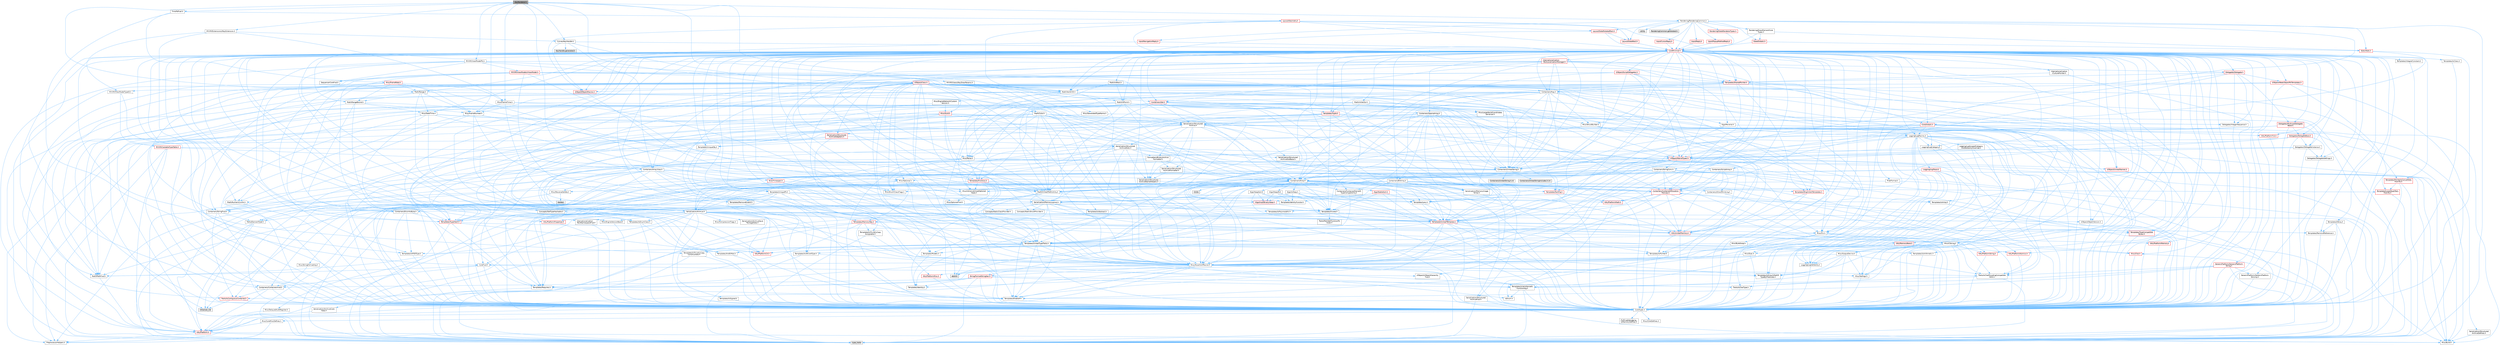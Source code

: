 digraph "KeyRenderer.h"
{
 // INTERACTIVE_SVG=YES
 // LATEX_PDF_SIZE
  bgcolor="transparent";
  edge [fontname=Helvetica,fontsize=10,labelfontname=Helvetica,labelfontsize=10];
  node [fontname=Helvetica,fontsize=10,shape=box,height=0.2,width=0.4];
  Node1 [id="Node000001",label="KeyRenderer.h",height=0.2,width=0.4,color="gray40", fillcolor="grey60", style="filled", fontcolor="black",tooltip=" "];
  Node1 -> Node2 [id="edge1_Node000001_Node000002",color="steelblue1",style="solid",tooltip=" "];
  Node2 [id="Node000002",label="Math/Color.h",height=0.2,width=0.4,color="grey40", fillcolor="white", style="filled",URL="$dd/dac/Color_8h.html",tooltip=" "];
  Node2 -> Node3 [id="edge2_Node000002_Node000003",color="steelblue1",style="solid",tooltip=" "];
  Node3 [id="Node000003",label="Containers/Array.h",height=0.2,width=0.4,color="grey40", fillcolor="white", style="filled",URL="$df/dd0/Array_8h.html",tooltip=" "];
  Node3 -> Node4 [id="edge3_Node000003_Node000004",color="steelblue1",style="solid",tooltip=" "];
  Node4 [id="Node000004",label="CoreTypes.h",height=0.2,width=0.4,color="grey40", fillcolor="white", style="filled",URL="$dc/dec/CoreTypes_8h.html",tooltip=" "];
  Node4 -> Node5 [id="edge4_Node000004_Node000005",color="steelblue1",style="solid",tooltip=" "];
  Node5 [id="Node000005",label="HAL/Platform.h",height=0.2,width=0.4,color="red", fillcolor="#FFF0F0", style="filled",URL="$d9/dd0/Platform_8h.html",tooltip=" "];
  Node5 -> Node6 [id="edge5_Node000005_Node000006",color="steelblue1",style="solid",tooltip=" "];
  Node6 [id="Node000006",label="Misc/Build.h",height=0.2,width=0.4,color="grey40", fillcolor="white", style="filled",URL="$d3/dbb/Build_8h.html",tooltip=" "];
  Node5 -> Node8 [id="edge6_Node000005_Node000008",color="steelblue1",style="solid",tooltip=" "];
  Node8 [id="Node000008",label="type_traits",height=0.2,width=0.4,color="grey60", fillcolor="#E0E0E0", style="filled",tooltip=" "];
  Node5 -> Node9 [id="edge7_Node000005_Node000009",color="steelblue1",style="solid",tooltip=" "];
  Node9 [id="Node000009",label="PreprocessorHelpers.h",height=0.2,width=0.4,color="grey40", fillcolor="white", style="filled",URL="$db/ddb/PreprocessorHelpers_8h.html",tooltip=" "];
  Node4 -> Node15 [id="edge8_Node000004_Node000015",color="steelblue1",style="solid",tooltip=" "];
  Node15 [id="Node000015",label="ProfilingDebugging\l/UMemoryDefines.h",height=0.2,width=0.4,color="grey40", fillcolor="white", style="filled",URL="$d2/da2/UMemoryDefines_8h.html",tooltip=" "];
  Node4 -> Node16 [id="edge9_Node000004_Node000016",color="steelblue1",style="solid",tooltip=" "];
  Node16 [id="Node000016",label="Misc/CoreMiscDefines.h",height=0.2,width=0.4,color="grey40", fillcolor="white", style="filled",URL="$da/d38/CoreMiscDefines_8h.html",tooltip=" "];
  Node16 -> Node5 [id="edge10_Node000016_Node000005",color="steelblue1",style="solid",tooltip=" "];
  Node16 -> Node9 [id="edge11_Node000016_Node000009",color="steelblue1",style="solid",tooltip=" "];
  Node4 -> Node17 [id="edge12_Node000004_Node000017",color="steelblue1",style="solid",tooltip=" "];
  Node17 [id="Node000017",label="Misc/CoreDefines.h",height=0.2,width=0.4,color="grey40", fillcolor="white", style="filled",URL="$d3/dd2/CoreDefines_8h.html",tooltip=" "];
  Node3 -> Node18 [id="edge13_Node000003_Node000018",color="steelblue1",style="solid",tooltip=" "];
  Node18 [id="Node000018",label="Misc/AssertionMacros.h",height=0.2,width=0.4,color="grey40", fillcolor="white", style="filled",URL="$d0/dfa/AssertionMacros_8h.html",tooltip=" "];
  Node18 -> Node4 [id="edge14_Node000018_Node000004",color="steelblue1",style="solid",tooltip=" "];
  Node18 -> Node5 [id="edge15_Node000018_Node000005",color="steelblue1",style="solid",tooltip=" "];
  Node18 -> Node19 [id="edge16_Node000018_Node000019",color="steelblue1",style="solid",tooltip=" "];
  Node19 [id="Node000019",label="HAL/PlatformMisc.h",height=0.2,width=0.4,color="red", fillcolor="#FFF0F0", style="filled",URL="$d0/df5/PlatformMisc_8h.html",tooltip=" "];
  Node19 -> Node4 [id="edge17_Node000019_Node000004",color="steelblue1",style="solid",tooltip=" "];
  Node18 -> Node9 [id="edge18_Node000018_Node000009",color="steelblue1",style="solid",tooltip=" "];
  Node18 -> Node55 [id="edge19_Node000018_Node000055",color="steelblue1",style="solid",tooltip=" "];
  Node55 [id="Node000055",label="Templates/EnableIf.h",height=0.2,width=0.4,color="grey40", fillcolor="white", style="filled",URL="$d7/d60/EnableIf_8h.html",tooltip=" "];
  Node55 -> Node4 [id="edge20_Node000055_Node000004",color="steelblue1",style="solid",tooltip=" "];
  Node18 -> Node56 [id="edge21_Node000018_Node000056",color="steelblue1",style="solid",tooltip=" "];
  Node56 [id="Node000056",label="Templates/IsArrayOrRefOf\lTypeByPredicate.h",height=0.2,width=0.4,color="grey40", fillcolor="white", style="filled",URL="$d6/da1/IsArrayOrRefOfTypeByPredicate_8h.html",tooltip=" "];
  Node56 -> Node4 [id="edge22_Node000056_Node000004",color="steelblue1",style="solid",tooltip=" "];
  Node18 -> Node57 [id="edge23_Node000018_Node000057",color="steelblue1",style="solid",tooltip=" "];
  Node57 [id="Node000057",label="Templates/IsValidVariadic\lFunctionArg.h",height=0.2,width=0.4,color="grey40", fillcolor="white", style="filled",URL="$d0/dc8/IsValidVariadicFunctionArg_8h.html",tooltip=" "];
  Node57 -> Node4 [id="edge24_Node000057_Node000004",color="steelblue1",style="solid",tooltip=" "];
  Node57 -> Node58 [id="edge25_Node000057_Node000058",color="steelblue1",style="solid",tooltip=" "];
  Node58 [id="Node000058",label="IsEnum.h",height=0.2,width=0.4,color="grey40", fillcolor="white", style="filled",URL="$d4/de5/IsEnum_8h.html",tooltip=" "];
  Node57 -> Node8 [id="edge26_Node000057_Node000008",color="steelblue1",style="solid",tooltip=" "];
  Node18 -> Node59 [id="edge27_Node000018_Node000059",color="steelblue1",style="solid",tooltip=" "];
  Node59 [id="Node000059",label="Traits/IsCharEncodingCompatible\lWith.h",height=0.2,width=0.4,color="grey40", fillcolor="white", style="filled",URL="$df/dd1/IsCharEncodingCompatibleWith_8h.html",tooltip=" "];
  Node59 -> Node8 [id="edge28_Node000059_Node000008",color="steelblue1",style="solid",tooltip=" "];
  Node59 -> Node60 [id="edge29_Node000059_Node000060",color="steelblue1",style="solid",tooltip=" "];
  Node60 [id="Node000060",label="Traits/IsCharType.h",height=0.2,width=0.4,color="grey40", fillcolor="white", style="filled",URL="$db/d51/IsCharType_8h.html",tooltip=" "];
  Node60 -> Node4 [id="edge30_Node000060_Node000004",color="steelblue1",style="solid",tooltip=" "];
  Node18 -> Node61 [id="edge31_Node000018_Node000061",color="steelblue1",style="solid",tooltip=" "];
  Node61 [id="Node000061",label="Misc/VarArgs.h",height=0.2,width=0.4,color="grey40", fillcolor="white", style="filled",URL="$d5/d6f/VarArgs_8h.html",tooltip=" "];
  Node61 -> Node4 [id="edge32_Node000061_Node000004",color="steelblue1",style="solid",tooltip=" "];
  Node18 -> Node62 [id="edge33_Node000018_Node000062",color="steelblue1",style="solid",tooltip=" "];
  Node62 [id="Node000062",label="String/FormatStringSan.h",height=0.2,width=0.4,color="red", fillcolor="#FFF0F0", style="filled",URL="$d3/d8b/FormatStringSan_8h.html",tooltip=" "];
  Node62 -> Node8 [id="edge34_Node000062_Node000008",color="steelblue1",style="solid",tooltip=" "];
  Node62 -> Node4 [id="edge35_Node000062_Node000004",color="steelblue1",style="solid",tooltip=" "];
  Node62 -> Node63 [id="edge36_Node000062_Node000063",color="steelblue1",style="solid",tooltip=" "];
  Node63 [id="Node000063",label="Templates/Requires.h",height=0.2,width=0.4,color="grey40", fillcolor="white", style="filled",URL="$dc/d96/Requires_8h.html",tooltip=" "];
  Node63 -> Node55 [id="edge37_Node000063_Node000055",color="steelblue1",style="solid",tooltip=" "];
  Node63 -> Node8 [id="edge38_Node000063_Node000008",color="steelblue1",style="solid",tooltip=" "];
  Node62 -> Node64 [id="edge39_Node000062_Node000064",color="steelblue1",style="solid",tooltip=" "];
  Node64 [id="Node000064",label="Templates/Identity.h",height=0.2,width=0.4,color="grey40", fillcolor="white", style="filled",URL="$d0/dd5/Identity_8h.html",tooltip=" "];
  Node62 -> Node57 [id="edge40_Node000062_Node000057",color="steelblue1",style="solid",tooltip=" "];
  Node62 -> Node60 [id="edge41_Node000062_Node000060",color="steelblue1",style="solid",tooltip=" "];
  Node62 -> Node27 [id="edge42_Node000062_Node000027",color="steelblue1",style="solid",tooltip=" "];
  Node27 [id="Node000027",label="Containers/ContainersFwd.h",height=0.2,width=0.4,color="grey40", fillcolor="white", style="filled",URL="$d4/d0a/ContainersFwd_8h.html",tooltip=" "];
  Node27 -> Node5 [id="edge43_Node000027_Node000005",color="steelblue1",style="solid",tooltip=" "];
  Node27 -> Node4 [id="edge44_Node000027_Node000004",color="steelblue1",style="solid",tooltip=" "];
  Node27 -> Node24 [id="edge45_Node000027_Node000024",color="steelblue1",style="solid",tooltip=" "];
  Node24 [id="Node000024",label="Traits/IsContiguousContainer.h",height=0.2,width=0.4,color="red", fillcolor="#FFF0F0", style="filled",URL="$d5/d3c/IsContiguousContainer_8h.html",tooltip=" "];
  Node24 -> Node4 [id="edge46_Node000024_Node000004",color="steelblue1",style="solid",tooltip=" "];
  Node24 -> Node23 [id="edge47_Node000024_Node000023",color="steelblue1",style="solid",tooltip=" "];
  Node23 [id="Node000023",label="initializer_list",height=0.2,width=0.4,color="grey60", fillcolor="#E0E0E0", style="filled",tooltip=" "];
  Node18 -> Node68 [id="edge48_Node000018_Node000068",color="steelblue1",style="solid",tooltip=" "];
  Node68 [id="Node000068",label="atomic",height=0.2,width=0.4,color="grey60", fillcolor="#E0E0E0", style="filled",tooltip=" "];
  Node3 -> Node69 [id="edge49_Node000003_Node000069",color="steelblue1",style="solid",tooltip=" "];
  Node69 [id="Node000069",label="Misc/IntrusiveUnsetOptional\lState.h",height=0.2,width=0.4,color="grey40", fillcolor="white", style="filled",URL="$d2/d0a/IntrusiveUnsetOptionalState_8h.html",tooltip=" "];
  Node69 -> Node70 [id="edge50_Node000069_Node000070",color="steelblue1",style="solid",tooltip=" "];
  Node70 [id="Node000070",label="Misc/OptionalFwd.h",height=0.2,width=0.4,color="grey40", fillcolor="white", style="filled",URL="$dc/d50/OptionalFwd_8h.html",tooltip=" "];
  Node3 -> Node71 [id="edge51_Node000003_Node000071",color="steelblue1",style="solid",tooltip=" "];
  Node71 [id="Node000071",label="Misc/ReverseIterate.h",height=0.2,width=0.4,color="grey40", fillcolor="white", style="filled",URL="$db/de3/ReverseIterate_8h.html",tooltip=" "];
  Node71 -> Node5 [id="edge52_Node000071_Node000005",color="steelblue1",style="solid",tooltip=" "];
  Node71 -> Node72 [id="edge53_Node000071_Node000072",color="steelblue1",style="solid",tooltip=" "];
  Node72 [id="Node000072",label="iterator",height=0.2,width=0.4,color="grey60", fillcolor="#E0E0E0", style="filled",tooltip=" "];
  Node3 -> Node73 [id="edge54_Node000003_Node000073",color="steelblue1",style="solid",tooltip=" "];
  Node73 [id="Node000073",label="HAL/UnrealMemory.h",height=0.2,width=0.4,color="red", fillcolor="#FFF0F0", style="filled",URL="$d9/d96/UnrealMemory_8h.html",tooltip=" "];
  Node73 -> Node4 [id="edge55_Node000073_Node000004",color="steelblue1",style="solid",tooltip=" "];
  Node73 -> Node77 [id="edge56_Node000073_Node000077",color="steelblue1",style="solid",tooltip=" "];
  Node77 [id="Node000077",label="HAL/MemoryBase.h",height=0.2,width=0.4,color="red", fillcolor="#FFF0F0", style="filled",URL="$d6/d9f/MemoryBase_8h.html",tooltip=" "];
  Node77 -> Node4 [id="edge57_Node000077_Node000004",color="steelblue1",style="solid",tooltip=" "];
  Node77 -> Node48 [id="edge58_Node000077_Node000048",color="steelblue1",style="solid",tooltip=" "];
  Node48 [id="Node000048",label="HAL/PlatformAtomics.h",height=0.2,width=0.4,color="red", fillcolor="#FFF0F0", style="filled",URL="$d3/d36/PlatformAtomics_8h.html",tooltip=" "];
  Node48 -> Node4 [id="edge59_Node000048_Node000004",color="steelblue1",style="solid",tooltip=" "];
  Node77 -> Node31 [id="edge60_Node000077_Node000031",color="steelblue1",style="solid",tooltip=" "];
  Node31 [id="Node000031",label="HAL/PlatformCrt.h",height=0.2,width=0.4,color="red", fillcolor="#FFF0F0", style="filled",URL="$d8/d75/PlatformCrt_8h.html",tooltip=" "];
  Node77 -> Node78 [id="edge61_Node000077_Node000078",color="steelblue1",style="solid",tooltip=" "];
  Node78 [id="Node000078",label="Misc/Exec.h",height=0.2,width=0.4,color="grey40", fillcolor="white", style="filled",URL="$de/ddb/Exec_8h.html",tooltip=" "];
  Node78 -> Node4 [id="edge62_Node000078_Node000004",color="steelblue1",style="solid",tooltip=" "];
  Node78 -> Node18 [id="edge63_Node000078_Node000018",color="steelblue1",style="solid",tooltip=" "];
  Node77 -> Node79 [id="edge64_Node000077_Node000079",color="steelblue1",style="solid",tooltip=" "];
  Node79 [id="Node000079",label="Misc/OutputDevice.h",height=0.2,width=0.4,color="grey40", fillcolor="white", style="filled",URL="$d7/d32/OutputDevice_8h.html",tooltip=" "];
  Node79 -> Node26 [id="edge65_Node000079_Node000026",color="steelblue1",style="solid",tooltip=" "];
  Node26 [id="Node000026",label="CoreFwd.h",height=0.2,width=0.4,color="grey40", fillcolor="white", style="filled",URL="$d1/d1e/CoreFwd_8h.html",tooltip=" "];
  Node26 -> Node4 [id="edge66_Node000026_Node000004",color="steelblue1",style="solid",tooltip=" "];
  Node26 -> Node27 [id="edge67_Node000026_Node000027",color="steelblue1",style="solid",tooltip=" "];
  Node26 -> Node28 [id="edge68_Node000026_Node000028",color="steelblue1",style="solid",tooltip=" "];
  Node28 [id="Node000028",label="Math/MathFwd.h",height=0.2,width=0.4,color="grey40", fillcolor="white", style="filled",URL="$d2/d10/MathFwd_8h.html",tooltip=" "];
  Node28 -> Node5 [id="edge69_Node000028_Node000005",color="steelblue1",style="solid",tooltip=" "];
  Node26 -> Node29 [id="edge70_Node000026_Node000029",color="steelblue1",style="solid",tooltip=" "];
  Node29 [id="Node000029",label="UObject/UObjectHierarchy\lFwd.h",height=0.2,width=0.4,color="grey40", fillcolor="white", style="filled",URL="$d3/d13/UObjectHierarchyFwd_8h.html",tooltip=" "];
  Node79 -> Node4 [id="edge71_Node000079_Node000004",color="steelblue1",style="solid",tooltip=" "];
  Node79 -> Node80 [id="edge72_Node000079_Node000080",color="steelblue1",style="solid",tooltip=" "];
  Node80 [id="Node000080",label="Logging/LogVerbosity.h",height=0.2,width=0.4,color="grey40", fillcolor="white", style="filled",URL="$d2/d8f/LogVerbosity_8h.html",tooltip=" "];
  Node80 -> Node4 [id="edge73_Node000080_Node000004",color="steelblue1",style="solid",tooltip=" "];
  Node79 -> Node61 [id="edge74_Node000079_Node000061",color="steelblue1",style="solid",tooltip=" "];
  Node79 -> Node56 [id="edge75_Node000079_Node000056",color="steelblue1",style="solid",tooltip=" "];
  Node79 -> Node57 [id="edge76_Node000079_Node000057",color="steelblue1",style="solid",tooltip=" "];
  Node79 -> Node59 [id="edge77_Node000079_Node000059",color="steelblue1",style="solid",tooltip=" "];
  Node73 -> Node90 [id="edge78_Node000073_Node000090",color="steelblue1",style="solid",tooltip=" "];
  Node90 [id="Node000090",label="HAL/PlatformMemory.h",height=0.2,width=0.4,color="red", fillcolor="#FFF0F0", style="filled",URL="$de/d68/PlatformMemory_8h.html",tooltip=" "];
  Node90 -> Node4 [id="edge79_Node000090_Node000004",color="steelblue1",style="solid",tooltip=" "];
  Node73 -> Node93 [id="edge80_Node000073_Node000093",color="steelblue1",style="solid",tooltip=" "];
  Node93 [id="Node000093",label="Templates/IsPointer.h",height=0.2,width=0.4,color="grey40", fillcolor="white", style="filled",URL="$d7/d05/IsPointer_8h.html",tooltip=" "];
  Node93 -> Node4 [id="edge81_Node000093_Node000004",color="steelblue1",style="solid",tooltip=" "];
  Node3 -> Node94 [id="edge82_Node000003_Node000094",color="steelblue1",style="solid",tooltip=" "];
  Node94 [id="Node000094",label="Templates/UnrealTypeTraits.h",height=0.2,width=0.4,color="grey40", fillcolor="white", style="filled",URL="$d2/d2d/UnrealTypeTraits_8h.html",tooltip=" "];
  Node94 -> Node4 [id="edge83_Node000094_Node000004",color="steelblue1",style="solid",tooltip=" "];
  Node94 -> Node93 [id="edge84_Node000094_Node000093",color="steelblue1",style="solid",tooltip=" "];
  Node94 -> Node18 [id="edge85_Node000094_Node000018",color="steelblue1",style="solid",tooltip=" "];
  Node94 -> Node86 [id="edge86_Node000094_Node000086",color="steelblue1",style="solid",tooltip=" "];
  Node86 [id="Node000086",label="Templates/AndOrNot.h",height=0.2,width=0.4,color="grey40", fillcolor="white", style="filled",URL="$db/d0a/AndOrNot_8h.html",tooltip=" "];
  Node86 -> Node4 [id="edge87_Node000086_Node000004",color="steelblue1",style="solid",tooltip=" "];
  Node94 -> Node55 [id="edge88_Node000094_Node000055",color="steelblue1",style="solid",tooltip=" "];
  Node94 -> Node95 [id="edge89_Node000094_Node000095",color="steelblue1",style="solid",tooltip=" "];
  Node95 [id="Node000095",label="Templates/IsArithmetic.h",height=0.2,width=0.4,color="grey40", fillcolor="white", style="filled",URL="$d2/d5d/IsArithmetic_8h.html",tooltip=" "];
  Node95 -> Node4 [id="edge90_Node000095_Node000004",color="steelblue1",style="solid",tooltip=" "];
  Node94 -> Node58 [id="edge91_Node000094_Node000058",color="steelblue1",style="solid",tooltip=" "];
  Node94 -> Node96 [id="edge92_Node000094_Node000096",color="steelblue1",style="solid",tooltip=" "];
  Node96 [id="Node000096",label="Templates/Models.h",height=0.2,width=0.4,color="grey40", fillcolor="white", style="filled",URL="$d3/d0c/Models_8h.html",tooltip=" "];
  Node96 -> Node64 [id="edge93_Node000096_Node000064",color="steelblue1",style="solid",tooltip=" "];
  Node94 -> Node97 [id="edge94_Node000094_Node000097",color="steelblue1",style="solid",tooltip=" "];
  Node97 [id="Node000097",label="Templates/IsPODType.h",height=0.2,width=0.4,color="grey40", fillcolor="white", style="filled",URL="$d7/db1/IsPODType_8h.html",tooltip=" "];
  Node97 -> Node4 [id="edge95_Node000097_Node000004",color="steelblue1",style="solid",tooltip=" "];
  Node94 -> Node98 [id="edge96_Node000094_Node000098",color="steelblue1",style="solid",tooltip=" "];
  Node98 [id="Node000098",label="Templates/IsUECoreType.h",height=0.2,width=0.4,color="grey40", fillcolor="white", style="filled",URL="$d1/db8/IsUECoreType_8h.html",tooltip=" "];
  Node98 -> Node4 [id="edge97_Node000098_Node000004",color="steelblue1",style="solid",tooltip=" "];
  Node98 -> Node8 [id="edge98_Node000098_Node000008",color="steelblue1",style="solid",tooltip=" "];
  Node94 -> Node87 [id="edge99_Node000094_Node000087",color="steelblue1",style="solid",tooltip=" "];
  Node87 [id="Node000087",label="Templates/IsTriviallyCopy\lConstructible.h",height=0.2,width=0.4,color="grey40", fillcolor="white", style="filled",URL="$d3/d78/IsTriviallyCopyConstructible_8h.html",tooltip=" "];
  Node87 -> Node4 [id="edge100_Node000087_Node000004",color="steelblue1",style="solid",tooltip=" "];
  Node87 -> Node8 [id="edge101_Node000087_Node000008",color="steelblue1",style="solid",tooltip=" "];
  Node3 -> Node99 [id="edge102_Node000003_Node000099",color="steelblue1",style="solid",tooltip=" "];
  Node99 [id="Node000099",label="Templates/UnrealTemplate.h",height=0.2,width=0.4,color="red", fillcolor="#FFF0F0", style="filled",URL="$d4/d24/UnrealTemplate_8h.html",tooltip=" "];
  Node99 -> Node4 [id="edge103_Node000099_Node000004",color="steelblue1",style="solid",tooltip=" "];
  Node99 -> Node93 [id="edge104_Node000099_Node000093",color="steelblue1",style="solid",tooltip=" "];
  Node99 -> Node73 [id="edge105_Node000099_Node000073",color="steelblue1",style="solid",tooltip=" "];
  Node99 -> Node94 [id="edge106_Node000099_Node000094",color="steelblue1",style="solid",tooltip=" "];
  Node99 -> Node102 [id="edge107_Node000099_Node000102",color="steelblue1",style="solid",tooltip=" "];
  Node102 [id="Node000102",label="Templates/RemoveReference.h",height=0.2,width=0.4,color="grey40", fillcolor="white", style="filled",URL="$da/dbe/RemoveReference_8h.html",tooltip=" "];
  Node102 -> Node4 [id="edge108_Node000102_Node000004",color="steelblue1",style="solid",tooltip=" "];
  Node99 -> Node63 [id="edge109_Node000099_Node000063",color="steelblue1",style="solid",tooltip=" "];
  Node99 -> Node103 [id="edge110_Node000099_Node000103",color="steelblue1",style="solid",tooltip=" "];
  Node103 [id="Node000103",label="Templates/TypeCompatible\lBytes.h",height=0.2,width=0.4,color="red", fillcolor="#FFF0F0", style="filled",URL="$df/d0a/TypeCompatibleBytes_8h.html",tooltip=" "];
  Node103 -> Node4 [id="edge111_Node000103_Node000004",color="steelblue1",style="solid",tooltip=" "];
  Node103 -> Node8 [id="edge112_Node000103_Node000008",color="steelblue1",style="solid",tooltip=" "];
  Node99 -> Node64 [id="edge113_Node000099_Node000064",color="steelblue1",style="solid",tooltip=" "];
  Node99 -> Node24 [id="edge114_Node000099_Node000024",color="steelblue1",style="solid",tooltip=" "];
  Node99 -> Node8 [id="edge115_Node000099_Node000008",color="steelblue1",style="solid",tooltip=" "];
  Node3 -> Node105 [id="edge116_Node000003_Node000105",color="steelblue1",style="solid",tooltip=" "];
  Node105 [id="Node000105",label="Containers/AllowShrinking.h",height=0.2,width=0.4,color="grey40", fillcolor="white", style="filled",URL="$d7/d1a/AllowShrinking_8h.html",tooltip=" "];
  Node105 -> Node4 [id="edge117_Node000105_Node000004",color="steelblue1",style="solid",tooltip=" "];
  Node3 -> Node106 [id="edge118_Node000003_Node000106",color="steelblue1",style="solid",tooltip=" "];
  Node106 [id="Node000106",label="Containers/ContainerAllocation\lPolicies.h",height=0.2,width=0.4,color="red", fillcolor="#FFF0F0", style="filled",URL="$d7/dff/ContainerAllocationPolicies_8h.html",tooltip=" "];
  Node106 -> Node4 [id="edge119_Node000106_Node000004",color="steelblue1",style="solid",tooltip=" "];
  Node106 -> Node106 [id="edge120_Node000106_Node000106",color="steelblue1",style="solid",tooltip=" "];
  Node106 -> Node108 [id="edge121_Node000106_Node000108",color="steelblue1",style="solid",tooltip=" "];
  Node108 [id="Node000108",label="HAL/PlatformMath.h",height=0.2,width=0.4,color="red", fillcolor="#FFF0F0", style="filled",URL="$dc/d53/PlatformMath_8h.html",tooltip=" "];
  Node108 -> Node4 [id="edge122_Node000108_Node000004",color="steelblue1",style="solid",tooltip=" "];
  Node106 -> Node73 [id="edge123_Node000106_Node000073",color="steelblue1",style="solid",tooltip=" "];
  Node106 -> Node41 [id="edge124_Node000106_Node000041",color="steelblue1",style="solid",tooltip=" "];
  Node41 [id="Node000041",label="Math/NumericLimits.h",height=0.2,width=0.4,color="grey40", fillcolor="white", style="filled",URL="$df/d1b/NumericLimits_8h.html",tooltip=" "];
  Node41 -> Node4 [id="edge125_Node000041_Node000004",color="steelblue1",style="solid",tooltip=" "];
  Node106 -> Node18 [id="edge126_Node000106_Node000018",color="steelblue1",style="solid",tooltip=" "];
  Node106 -> Node116 [id="edge127_Node000106_Node000116",color="steelblue1",style="solid",tooltip=" "];
  Node116 [id="Node000116",label="Templates/IsPolymorphic.h",height=0.2,width=0.4,color="grey40", fillcolor="white", style="filled",URL="$dc/d20/IsPolymorphic_8h.html",tooltip=" "];
  Node106 -> Node117 [id="edge128_Node000106_Node000117",color="steelblue1",style="solid",tooltip=" "];
  Node117 [id="Node000117",label="Templates/MemoryOps.h",height=0.2,width=0.4,color="red", fillcolor="#FFF0F0", style="filled",URL="$db/dea/MemoryOps_8h.html",tooltip=" "];
  Node117 -> Node4 [id="edge129_Node000117_Node000004",color="steelblue1",style="solid",tooltip=" "];
  Node117 -> Node73 [id="edge130_Node000117_Node000073",color="steelblue1",style="solid",tooltip=" "];
  Node117 -> Node88 [id="edge131_Node000117_Node000088",color="steelblue1",style="solid",tooltip=" "];
  Node88 [id="Node000088",label="Templates/IsTriviallyCopy\lAssignable.h",height=0.2,width=0.4,color="grey40", fillcolor="white", style="filled",URL="$d2/df2/IsTriviallyCopyAssignable_8h.html",tooltip=" "];
  Node88 -> Node4 [id="edge132_Node000088_Node000004",color="steelblue1",style="solid",tooltip=" "];
  Node88 -> Node8 [id="edge133_Node000088_Node000008",color="steelblue1",style="solid",tooltip=" "];
  Node117 -> Node87 [id="edge134_Node000117_Node000087",color="steelblue1",style="solid",tooltip=" "];
  Node117 -> Node63 [id="edge135_Node000117_Node000063",color="steelblue1",style="solid",tooltip=" "];
  Node117 -> Node94 [id="edge136_Node000117_Node000094",color="steelblue1",style="solid",tooltip=" "];
  Node117 -> Node8 [id="edge137_Node000117_Node000008",color="steelblue1",style="solid",tooltip=" "];
  Node106 -> Node103 [id="edge138_Node000106_Node000103",color="steelblue1",style="solid",tooltip=" "];
  Node106 -> Node8 [id="edge139_Node000106_Node000008",color="steelblue1",style="solid",tooltip=" "];
  Node3 -> Node118 [id="edge140_Node000003_Node000118",color="steelblue1",style="solid",tooltip=" "];
  Node118 [id="Node000118",label="Containers/ContainerElement\lTypeCompatibility.h",height=0.2,width=0.4,color="grey40", fillcolor="white", style="filled",URL="$df/ddf/ContainerElementTypeCompatibility_8h.html",tooltip=" "];
  Node118 -> Node4 [id="edge141_Node000118_Node000004",color="steelblue1",style="solid",tooltip=" "];
  Node118 -> Node94 [id="edge142_Node000118_Node000094",color="steelblue1",style="solid",tooltip=" "];
  Node3 -> Node119 [id="edge143_Node000003_Node000119",color="steelblue1",style="solid",tooltip=" "];
  Node119 [id="Node000119",label="Serialization/Archive.h",height=0.2,width=0.4,color="grey40", fillcolor="white", style="filled",URL="$d7/d3b/Archive_8h.html",tooltip=" "];
  Node119 -> Node26 [id="edge144_Node000119_Node000026",color="steelblue1",style="solid",tooltip=" "];
  Node119 -> Node4 [id="edge145_Node000119_Node000004",color="steelblue1",style="solid",tooltip=" "];
  Node119 -> Node120 [id="edge146_Node000119_Node000120",color="steelblue1",style="solid",tooltip=" "];
  Node120 [id="Node000120",label="HAL/PlatformProperties.h",height=0.2,width=0.4,color="red", fillcolor="#FFF0F0", style="filled",URL="$d9/db0/PlatformProperties_8h.html",tooltip=" "];
  Node120 -> Node4 [id="edge147_Node000120_Node000004",color="steelblue1",style="solid",tooltip=" "];
  Node119 -> Node123 [id="edge148_Node000119_Node000123",color="steelblue1",style="solid",tooltip=" "];
  Node123 [id="Node000123",label="Internationalization\l/TextNamespaceFwd.h",height=0.2,width=0.4,color="grey40", fillcolor="white", style="filled",URL="$d8/d97/TextNamespaceFwd_8h.html",tooltip=" "];
  Node123 -> Node4 [id="edge149_Node000123_Node000004",color="steelblue1",style="solid",tooltip=" "];
  Node119 -> Node28 [id="edge150_Node000119_Node000028",color="steelblue1",style="solid",tooltip=" "];
  Node119 -> Node18 [id="edge151_Node000119_Node000018",color="steelblue1",style="solid",tooltip=" "];
  Node119 -> Node6 [id="edge152_Node000119_Node000006",color="steelblue1",style="solid",tooltip=" "];
  Node119 -> Node42 [id="edge153_Node000119_Node000042",color="steelblue1",style="solid",tooltip=" "];
  Node42 [id="Node000042",label="Misc/CompressionFlags.h",height=0.2,width=0.4,color="grey40", fillcolor="white", style="filled",URL="$d9/d76/CompressionFlags_8h.html",tooltip=" "];
  Node119 -> Node124 [id="edge154_Node000119_Node000124",color="steelblue1",style="solid",tooltip=" "];
  Node124 [id="Node000124",label="Misc/EngineVersionBase.h",height=0.2,width=0.4,color="grey40", fillcolor="white", style="filled",URL="$d5/d2b/EngineVersionBase_8h.html",tooltip=" "];
  Node124 -> Node4 [id="edge155_Node000124_Node000004",color="steelblue1",style="solid",tooltip=" "];
  Node119 -> Node61 [id="edge156_Node000119_Node000061",color="steelblue1",style="solid",tooltip=" "];
  Node119 -> Node125 [id="edge157_Node000119_Node000125",color="steelblue1",style="solid",tooltip=" "];
  Node125 [id="Node000125",label="Serialization/ArchiveCook\lData.h",height=0.2,width=0.4,color="grey40", fillcolor="white", style="filled",URL="$dc/db6/ArchiveCookData_8h.html",tooltip=" "];
  Node125 -> Node5 [id="edge158_Node000125_Node000005",color="steelblue1",style="solid",tooltip=" "];
  Node119 -> Node126 [id="edge159_Node000119_Node000126",color="steelblue1",style="solid",tooltip=" "];
  Node126 [id="Node000126",label="Serialization/ArchiveSave\lPackageData.h",height=0.2,width=0.4,color="grey40", fillcolor="white", style="filled",URL="$d1/d37/ArchiveSavePackageData_8h.html",tooltip=" "];
  Node119 -> Node55 [id="edge160_Node000119_Node000055",color="steelblue1",style="solid",tooltip=" "];
  Node119 -> Node56 [id="edge161_Node000119_Node000056",color="steelblue1",style="solid",tooltip=" "];
  Node119 -> Node127 [id="edge162_Node000119_Node000127",color="steelblue1",style="solid",tooltip=" "];
  Node127 [id="Node000127",label="Templates/IsEnumClass.h",height=0.2,width=0.4,color="grey40", fillcolor="white", style="filled",URL="$d7/d15/IsEnumClass_8h.html",tooltip=" "];
  Node127 -> Node4 [id="edge163_Node000127_Node000004",color="steelblue1",style="solid",tooltip=" "];
  Node127 -> Node86 [id="edge164_Node000127_Node000086",color="steelblue1",style="solid",tooltip=" "];
  Node119 -> Node113 [id="edge165_Node000119_Node000113",color="steelblue1",style="solid",tooltip=" "];
  Node113 [id="Node000113",label="Templates/IsSigned.h",height=0.2,width=0.4,color="grey40", fillcolor="white", style="filled",URL="$d8/dd8/IsSigned_8h.html",tooltip=" "];
  Node113 -> Node4 [id="edge166_Node000113_Node000004",color="steelblue1",style="solid",tooltip=" "];
  Node119 -> Node57 [id="edge167_Node000119_Node000057",color="steelblue1",style="solid",tooltip=" "];
  Node119 -> Node99 [id="edge168_Node000119_Node000099",color="steelblue1",style="solid",tooltip=" "];
  Node119 -> Node59 [id="edge169_Node000119_Node000059",color="steelblue1",style="solid",tooltip=" "];
  Node119 -> Node128 [id="edge170_Node000119_Node000128",color="steelblue1",style="solid",tooltip=" "];
  Node128 [id="Node000128",label="UObject/ObjectVersion.h",height=0.2,width=0.4,color="grey40", fillcolor="white", style="filled",URL="$da/d63/ObjectVersion_8h.html",tooltip=" "];
  Node128 -> Node4 [id="edge171_Node000128_Node000004",color="steelblue1",style="solid",tooltip=" "];
  Node3 -> Node129 [id="edge172_Node000003_Node000129",color="steelblue1",style="solid",tooltip=" "];
  Node129 [id="Node000129",label="Serialization/MemoryImage\lWriter.h",height=0.2,width=0.4,color="grey40", fillcolor="white", style="filled",URL="$d0/d08/MemoryImageWriter_8h.html",tooltip=" "];
  Node129 -> Node4 [id="edge173_Node000129_Node000004",color="steelblue1",style="solid",tooltip=" "];
  Node129 -> Node130 [id="edge174_Node000129_Node000130",color="steelblue1",style="solid",tooltip=" "];
  Node130 [id="Node000130",label="Serialization/MemoryLayout.h",height=0.2,width=0.4,color="grey40", fillcolor="white", style="filled",URL="$d7/d66/MemoryLayout_8h.html",tooltip=" "];
  Node130 -> Node131 [id="edge175_Node000130_Node000131",color="steelblue1",style="solid",tooltip=" "];
  Node131 [id="Node000131",label="Concepts/StaticClassProvider.h",height=0.2,width=0.4,color="grey40", fillcolor="white", style="filled",URL="$dd/d83/StaticClassProvider_8h.html",tooltip=" "];
  Node130 -> Node132 [id="edge176_Node000130_Node000132",color="steelblue1",style="solid",tooltip=" "];
  Node132 [id="Node000132",label="Concepts/StaticStructProvider.h",height=0.2,width=0.4,color="grey40", fillcolor="white", style="filled",URL="$d5/d77/StaticStructProvider_8h.html",tooltip=" "];
  Node130 -> Node133 [id="edge177_Node000130_Node000133",color="steelblue1",style="solid",tooltip=" "];
  Node133 [id="Node000133",label="Containers/EnumAsByte.h",height=0.2,width=0.4,color="grey40", fillcolor="white", style="filled",URL="$d6/d9a/EnumAsByte_8h.html",tooltip=" "];
  Node133 -> Node4 [id="edge178_Node000133_Node000004",color="steelblue1",style="solid",tooltip=" "];
  Node133 -> Node97 [id="edge179_Node000133_Node000097",color="steelblue1",style="solid",tooltip=" "];
  Node133 -> Node134 [id="edge180_Node000133_Node000134",color="steelblue1",style="solid",tooltip=" "];
  Node134 [id="Node000134",label="Templates/TypeHash.h",height=0.2,width=0.4,color="red", fillcolor="#FFF0F0", style="filled",URL="$d1/d62/TypeHash_8h.html",tooltip=" "];
  Node134 -> Node4 [id="edge181_Node000134_Node000004",color="steelblue1",style="solid",tooltip=" "];
  Node134 -> Node63 [id="edge182_Node000134_Node000063",color="steelblue1",style="solid",tooltip=" "];
  Node134 -> Node135 [id="edge183_Node000134_Node000135",color="steelblue1",style="solid",tooltip=" "];
  Node135 [id="Node000135",label="Misc/Crc.h",height=0.2,width=0.4,color="grey40", fillcolor="white", style="filled",URL="$d4/dd2/Crc_8h.html",tooltip=" "];
  Node135 -> Node4 [id="edge184_Node000135_Node000004",color="steelblue1",style="solid",tooltip=" "];
  Node135 -> Node75 [id="edge185_Node000135_Node000075",color="steelblue1",style="solid",tooltip=" "];
  Node75 [id="Node000075",label="HAL/PlatformString.h",height=0.2,width=0.4,color="red", fillcolor="#FFF0F0", style="filled",URL="$db/db5/PlatformString_8h.html",tooltip=" "];
  Node75 -> Node4 [id="edge186_Node000075_Node000004",color="steelblue1",style="solid",tooltip=" "];
  Node135 -> Node18 [id="edge187_Node000135_Node000018",color="steelblue1",style="solid",tooltip=" "];
  Node135 -> Node136 [id="edge188_Node000135_Node000136",color="steelblue1",style="solid",tooltip=" "];
  Node136 [id="Node000136",label="Misc/CString.h",height=0.2,width=0.4,color="grey40", fillcolor="white", style="filled",URL="$d2/d49/CString_8h.html",tooltip=" "];
  Node136 -> Node4 [id="edge189_Node000136_Node000004",color="steelblue1",style="solid",tooltip=" "];
  Node136 -> Node31 [id="edge190_Node000136_Node000031",color="steelblue1",style="solid",tooltip=" "];
  Node136 -> Node75 [id="edge191_Node000136_Node000075",color="steelblue1",style="solid",tooltip=" "];
  Node136 -> Node18 [id="edge192_Node000136_Node000018",color="steelblue1",style="solid",tooltip=" "];
  Node136 -> Node137 [id="edge193_Node000136_Node000137",color="steelblue1",style="solid",tooltip=" "];
  Node137 [id="Node000137",label="Misc/Char.h",height=0.2,width=0.4,color="red", fillcolor="#FFF0F0", style="filled",URL="$d0/d58/Char_8h.html",tooltip=" "];
  Node137 -> Node4 [id="edge194_Node000137_Node000004",color="steelblue1",style="solid",tooltip=" "];
  Node137 -> Node8 [id="edge195_Node000137_Node000008",color="steelblue1",style="solid",tooltip=" "];
  Node136 -> Node61 [id="edge196_Node000136_Node000061",color="steelblue1",style="solid",tooltip=" "];
  Node136 -> Node56 [id="edge197_Node000136_Node000056",color="steelblue1",style="solid",tooltip=" "];
  Node136 -> Node57 [id="edge198_Node000136_Node000057",color="steelblue1",style="solid",tooltip=" "];
  Node136 -> Node59 [id="edge199_Node000136_Node000059",color="steelblue1",style="solid",tooltip=" "];
  Node135 -> Node137 [id="edge200_Node000135_Node000137",color="steelblue1",style="solid",tooltip=" "];
  Node135 -> Node94 [id="edge201_Node000135_Node000094",color="steelblue1",style="solid",tooltip=" "];
  Node135 -> Node60 [id="edge202_Node000135_Node000060",color="steelblue1",style="solid",tooltip=" "];
  Node134 -> Node8 [id="edge203_Node000134_Node000008",color="steelblue1",style="solid",tooltip=" "];
  Node130 -> Node21 [id="edge204_Node000130_Node000021",color="steelblue1",style="solid",tooltip=" "];
  Node21 [id="Node000021",label="Containers/StringFwd.h",height=0.2,width=0.4,color="grey40", fillcolor="white", style="filled",URL="$df/d37/StringFwd_8h.html",tooltip=" "];
  Node21 -> Node4 [id="edge205_Node000021_Node000004",color="steelblue1",style="solid",tooltip=" "];
  Node21 -> Node22 [id="edge206_Node000021_Node000022",color="steelblue1",style="solid",tooltip=" "];
  Node22 [id="Node000022",label="Traits/ElementType.h",height=0.2,width=0.4,color="grey40", fillcolor="white", style="filled",URL="$d5/d4f/ElementType_8h.html",tooltip=" "];
  Node22 -> Node5 [id="edge207_Node000022_Node000005",color="steelblue1",style="solid",tooltip=" "];
  Node22 -> Node23 [id="edge208_Node000022_Node000023",color="steelblue1",style="solid",tooltip=" "];
  Node22 -> Node8 [id="edge209_Node000022_Node000008",color="steelblue1",style="solid",tooltip=" "];
  Node21 -> Node24 [id="edge210_Node000021_Node000024",color="steelblue1",style="solid",tooltip=" "];
  Node130 -> Node73 [id="edge211_Node000130_Node000073",color="steelblue1",style="solid",tooltip=" "];
  Node130 -> Node141 [id="edge212_Node000130_Node000141",color="steelblue1",style="solid",tooltip=" "];
  Node141 [id="Node000141",label="Misc/DelayedAutoRegister.h",height=0.2,width=0.4,color="grey40", fillcolor="white", style="filled",URL="$d1/dda/DelayedAutoRegister_8h.html",tooltip=" "];
  Node141 -> Node5 [id="edge213_Node000141_Node000005",color="steelblue1",style="solid",tooltip=" "];
  Node130 -> Node55 [id="edge214_Node000130_Node000055",color="steelblue1",style="solid",tooltip=" "];
  Node130 -> Node142 [id="edge215_Node000130_Node000142",color="steelblue1",style="solid",tooltip=" "];
  Node142 [id="Node000142",label="Templates/IsAbstract.h",height=0.2,width=0.4,color="grey40", fillcolor="white", style="filled",URL="$d8/db7/IsAbstract_8h.html",tooltip=" "];
  Node130 -> Node116 [id="edge216_Node000130_Node000116",color="steelblue1",style="solid",tooltip=" "];
  Node130 -> Node96 [id="edge217_Node000130_Node000096",color="steelblue1",style="solid",tooltip=" "];
  Node130 -> Node99 [id="edge218_Node000130_Node000099",color="steelblue1",style="solid",tooltip=" "];
  Node3 -> Node143 [id="edge219_Node000003_Node000143",color="steelblue1",style="solid",tooltip=" "];
  Node143 [id="Node000143",label="Algo/Heapify.h",height=0.2,width=0.4,color="grey40", fillcolor="white", style="filled",URL="$d0/d2a/Heapify_8h.html",tooltip=" "];
  Node143 -> Node144 [id="edge220_Node000143_Node000144",color="steelblue1",style="solid",tooltip=" "];
  Node144 [id="Node000144",label="Algo/Impl/BinaryHeap.h",height=0.2,width=0.4,color="red", fillcolor="#FFF0F0", style="filled",URL="$d7/da3/Algo_2Impl_2BinaryHeap_8h.html",tooltip=" "];
  Node144 -> Node145 [id="edge221_Node000144_Node000145",color="steelblue1",style="solid",tooltip=" "];
  Node145 [id="Node000145",label="Templates/Invoke.h",height=0.2,width=0.4,color="grey40", fillcolor="white", style="filled",URL="$d7/deb/Invoke_8h.html",tooltip=" "];
  Node145 -> Node4 [id="edge222_Node000145_Node000004",color="steelblue1",style="solid",tooltip=" "];
  Node145 -> Node146 [id="edge223_Node000145_Node000146",color="steelblue1",style="solid",tooltip=" "];
  Node146 [id="Node000146",label="Traits/MemberFunctionPtr\lOuter.h",height=0.2,width=0.4,color="grey40", fillcolor="white", style="filled",URL="$db/da7/MemberFunctionPtrOuter_8h.html",tooltip=" "];
  Node145 -> Node99 [id="edge224_Node000145_Node000099",color="steelblue1",style="solid",tooltip=" "];
  Node145 -> Node8 [id="edge225_Node000145_Node000008",color="steelblue1",style="solid",tooltip=" "];
  Node144 -> Node8 [id="edge226_Node000144_Node000008",color="steelblue1",style="solid",tooltip=" "];
  Node143 -> Node149 [id="edge227_Node000143_Node000149",color="steelblue1",style="solid",tooltip=" "];
  Node149 [id="Node000149",label="Templates/IdentityFunctor.h",height=0.2,width=0.4,color="grey40", fillcolor="white", style="filled",URL="$d7/d2e/IdentityFunctor_8h.html",tooltip=" "];
  Node149 -> Node5 [id="edge228_Node000149_Node000005",color="steelblue1",style="solid",tooltip=" "];
  Node143 -> Node145 [id="edge229_Node000143_Node000145",color="steelblue1",style="solid",tooltip=" "];
  Node143 -> Node150 [id="edge230_Node000143_Node000150",color="steelblue1",style="solid",tooltip=" "];
  Node150 [id="Node000150",label="Templates/Less.h",height=0.2,width=0.4,color="grey40", fillcolor="white", style="filled",URL="$de/dc8/Less_8h.html",tooltip=" "];
  Node150 -> Node4 [id="edge231_Node000150_Node000004",color="steelblue1",style="solid",tooltip=" "];
  Node150 -> Node99 [id="edge232_Node000150_Node000099",color="steelblue1",style="solid",tooltip=" "];
  Node143 -> Node99 [id="edge233_Node000143_Node000099",color="steelblue1",style="solid",tooltip=" "];
  Node3 -> Node151 [id="edge234_Node000003_Node000151",color="steelblue1",style="solid",tooltip=" "];
  Node151 [id="Node000151",label="Algo/HeapSort.h",height=0.2,width=0.4,color="grey40", fillcolor="white", style="filled",URL="$d3/d92/HeapSort_8h.html",tooltip=" "];
  Node151 -> Node144 [id="edge235_Node000151_Node000144",color="steelblue1",style="solid",tooltip=" "];
  Node151 -> Node149 [id="edge236_Node000151_Node000149",color="steelblue1",style="solid",tooltip=" "];
  Node151 -> Node150 [id="edge237_Node000151_Node000150",color="steelblue1",style="solid",tooltip=" "];
  Node151 -> Node99 [id="edge238_Node000151_Node000099",color="steelblue1",style="solid",tooltip=" "];
  Node3 -> Node152 [id="edge239_Node000003_Node000152",color="steelblue1",style="solid",tooltip=" "];
  Node152 [id="Node000152",label="Algo/IsHeap.h",height=0.2,width=0.4,color="grey40", fillcolor="white", style="filled",URL="$de/d32/IsHeap_8h.html",tooltip=" "];
  Node152 -> Node144 [id="edge240_Node000152_Node000144",color="steelblue1",style="solid",tooltip=" "];
  Node152 -> Node149 [id="edge241_Node000152_Node000149",color="steelblue1",style="solid",tooltip=" "];
  Node152 -> Node145 [id="edge242_Node000152_Node000145",color="steelblue1",style="solid",tooltip=" "];
  Node152 -> Node150 [id="edge243_Node000152_Node000150",color="steelblue1",style="solid",tooltip=" "];
  Node152 -> Node99 [id="edge244_Node000152_Node000099",color="steelblue1",style="solid",tooltip=" "];
  Node3 -> Node144 [id="edge245_Node000003_Node000144",color="steelblue1",style="solid",tooltip=" "];
  Node3 -> Node153 [id="edge246_Node000003_Node000153",color="steelblue1",style="solid",tooltip=" "];
  Node153 [id="Node000153",label="Algo/StableSort.h",height=0.2,width=0.4,color="red", fillcolor="#FFF0F0", style="filled",URL="$d7/d3c/StableSort_8h.html",tooltip=" "];
  Node153 -> Node149 [id="edge247_Node000153_Node000149",color="steelblue1",style="solid",tooltip=" "];
  Node153 -> Node145 [id="edge248_Node000153_Node000145",color="steelblue1",style="solid",tooltip=" "];
  Node153 -> Node150 [id="edge249_Node000153_Node000150",color="steelblue1",style="solid",tooltip=" "];
  Node153 -> Node99 [id="edge250_Node000153_Node000099",color="steelblue1",style="solid",tooltip=" "];
  Node3 -> Node156 [id="edge251_Node000003_Node000156",color="steelblue1",style="solid",tooltip=" "];
  Node156 [id="Node000156",label="Concepts/GetTypeHashable.h",height=0.2,width=0.4,color="grey40", fillcolor="white", style="filled",URL="$d3/da2/GetTypeHashable_8h.html",tooltip=" "];
  Node156 -> Node4 [id="edge252_Node000156_Node000004",color="steelblue1",style="solid",tooltip=" "];
  Node156 -> Node134 [id="edge253_Node000156_Node000134",color="steelblue1",style="solid",tooltip=" "];
  Node3 -> Node149 [id="edge254_Node000003_Node000149",color="steelblue1",style="solid",tooltip=" "];
  Node3 -> Node145 [id="edge255_Node000003_Node000145",color="steelblue1",style="solid",tooltip=" "];
  Node3 -> Node150 [id="edge256_Node000003_Node000150",color="steelblue1",style="solid",tooltip=" "];
  Node3 -> Node157 [id="edge257_Node000003_Node000157",color="steelblue1",style="solid",tooltip=" "];
  Node157 [id="Node000157",label="Templates/LosesQualifiers\lFromTo.h",height=0.2,width=0.4,color="red", fillcolor="#FFF0F0", style="filled",URL="$d2/db3/LosesQualifiersFromTo_8h.html",tooltip=" "];
  Node157 -> Node8 [id="edge258_Node000157_Node000008",color="steelblue1",style="solid",tooltip=" "];
  Node3 -> Node63 [id="edge259_Node000003_Node000063",color="steelblue1",style="solid",tooltip=" "];
  Node3 -> Node158 [id="edge260_Node000003_Node000158",color="steelblue1",style="solid",tooltip=" "];
  Node158 [id="Node000158",label="Templates/Sorting.h",height=0.2,width=0.4,color="red", fillcolor="#FFF0F0", style="filled",URL="$d3/d9e/Sorting_8h.html",tooltip=" "];
  Node158 -> Node4 [id="edge261_Node000158_Node000004",color="steelblue1",style="solid",tooltip=" "];
  Node158 -> Node108 [id="edge262_Node000158_Node000108",color="steelblue1",style="solid",tooltip=" "];
  Node158 -> Node150 [id="edge263_Node000158_Node000150",color="steelblue1",style="solid",tooltip=" "];
  Node3 -> Node162 [id="edge264_Node000003_Node000162",color="steelblue1",style="solid",tooltip=" "];
  Node162 [id="Node000162",label="Templates/AlignmentTemplates.h",height=0.2,width=0.4,color="red", fillcolor="#FFF0F0", style="filled",URL="$dd/d32/AlignmentTemplates_8h.html",tooltip=" "];
  Node162 -> Node4 [id="edge265_Node000162_Node000004",color="steelblue1",style="solid",tooltip=" "];
  Node162 -> Node93 [id="edge266_Node000162_Node000093",color="steelblue1",style="solid",tooltip=" "];
  Node3 -> Node22 [id="edge267_Node000003_Node000022",color="steelblue1",style="solid",tooltip=" "];
  Node3 -> Node114 [id="edge268_Node000003_Node000114",color="steelblue1",style="solid",tooltip=" "];
  Node114 [id="Node000114",label="limits",height=0.2,width=0.4,color="grey60", fillcolor="#E0E0E0", style="filled",tooltip=" "];
  Node3 -> Node8 [id="edge269_Node000003_Node000008",color="steelblue1",style="solid",tooltip=" "];
  Node2 -> Node163 [id="edge270_Node000002_Node000163",color="steelblue1",style="solid",tooltip=" "];
  Node163 [id="Node000163",label="Containers/UnrealString.h",height=0.2,width=0.4,color="grey40", fillcolor="white", style="filled",URL="$d5/dba/UnrealString_8h.html",tooltip=" "];
  Node163 -> Node164 [id="edge271_Node000163_Node000164",color="steelblue1",style="solid",tooltip=" "];
  Node164 [id="Node000164",label="Containers/UnrealStringIncludes.h.inl",height=0.2,width=0.4,color="grey60", fillcolor="#E0E0E0", style="filled",tooltip=" "];
  Node163 -> Node165 [id="edge272_Node000163_Node000165",color="steelblue1",style="solid",tooltip=" "];
  Node165 [id="Node000165",label="Containers/UnrealString.h.inl",height=0.2,width=0.4,color="grey60", fillcolor="#E0E0E0", style="filled",tooltip=" "];
  Node163 -> Node166 [id="edge273_Node000163_Node000166",color="steelblue1",style="solid",tooltip=" "];
  Node166 [id="Node000166",label="Misc/StringFormatArg.h",height=0.2,width=0.4,color="grey40", fillcolor="white", style="filled",URL="$d2/d16/StringFormatArg_8h.html",tooltip=" "];
  Node166 -> Node27 [id="edge274_Node000166_Node000027",color="steelblue1",style="solid",tooltip=" "];
  Node2 -> Node4 [id="edge275_Node000002_Node000004",color="steelblue1",style="solid",tooltip=" "];
  Node2 -> Node9 [id="edge276_Node000002_Node000009",color="steelblue1",style="solid",tooltip=" "];
  Node2 -> Node28 [id="edge277_Node000002_Node000028",color="steelblue1",style="solid",tooltip=" "];
  Node2 -> Node161 [id="edge278_Node000002_Node000161",color="steelblue1",style="solid",tooltip=" "];
  Node161 [id="Node000161",label="Math/UnrealMathUtility.h",height=0.2,width=0.4,color="grey40", fillcolor="white", style="filled",URL="$db/db8/UnrealMathUtility_8h.html",tooltip=" "];
  Node161 -> Node4 [id="edge279_Node000161_Node000004",color="steelblue1",style="solid",tooltip=" "];
  Node161 -> Node18 [id="edge280_Node000161_Node000018",color="steelblue1",style="solid",tooltip=" "];
  Node161 -> Node108 [id="edge281_Node000161_Node000108",color="steelblue1",style="solid",tooltip=" "];
  Node161 -> Node28 [id="edge282_Node000161_Node000028",color="steelblue1",style="solid",tooltip=" "];
  Node161 -> Node64 [id="edge283_Node000161_Node000064",color="steelblue1",style="solid",tooltip=" "];
  Node161 -> Node63 [id="edge284_Node000161_Node000063",color="steelblue1",style="solid",tooltip=" "];
  Node2 -> Node18 [id="edge285_Node000002_Node000018",color="steelblue1",style="solid",tooltip=" "];
  Node2 -> Node135 [id="edge286_Node000002_Node000135",color="steelblue1",style="solid",tooltip=" "];
  Node2 -> Node167 [id="edge287_Node000002_Node000167",color="steelblue1",style="solid",tooltip=" "];
  Node167 [id="Node000167",label="Misc/Parse.h",height=0.2,width=0.4,color="grey40", fillcolor="white", style="filled",URL="$dc/d71/Parse_8h.html",tooltip=" "];
  Node167 -> Node21 [id="edge288_Node000167_Node000021",color="steelblue1",style="solid",tooltip=" "];
  Node167 -> Node163 [id="edge289_Node000167_Node000163",color="steelblue1",style="solid",tooltip=" "];
  Node167 -> Node4 [id="edge290_Node000167_Node000004",color="steelblue1",style="solid",tooltip=" "];
  Node167 -> Node31 [id="edge291_Node000167_Node000031",color="steelblue1",style="solid",tooltip=" "];
  Node167 -> Node6 [id="edge292_Node000167_Node000006",color="steelblue1",style="solid",tooltip=" "];
  Node167 -> Node43 [id="edge293_Node000167_Node000043",color="steelblue1",style="solid",tooltip=" "];
  Node43 [id="Node000043",label="Misc/EnumClassFlags.h",height=0.2,width=0.4,color="grey40", fillcolor="white", style="filled",URL="$d8/de7/EnumClassFlags_8h.html",tooltip=" "];
  Node167 -> Node168 [id="edge294_Node000167_Node000168",color="steelblue1",style="solid",tooltip=" "];
  Node168 [id="Node000168",label="Templates/Function.h",height=0.2,width=0.4,color="red", fillcolor="#FFF0F0", style="filled",URL="$df/df5/Function_8h.html",tooltip=" "];
  Node168 -> Node4 [id="edge295_Node000168_Node000004",color="steelblue1",style="solid",tooltip=" "];
  Node168 -> Node18 [id="edge296_Node000168_Node000018",color="steelblue1",style="solid",tooltip=" "];
  Node168 -> Node69 [id="edge297_Node000168_Node000069",color="steelblue1",style="solid",tooltip=" "];
  Node168 -> Node73 [id="edge298_Node000168_Node000073",color="steelblue1",style="solid",tooltip=" "];
  Node168 -> Node94 [id="edge299_Node000168_Node000094",color="steelblue1",style="solid",tooltip=" "];
  Node168 -> Node145 [id="edge300_Node000168_Node000145",color="steelblue1",style="solid",tooltip=" "];
  Node168 -> Node99 [id="edge301_Node000168_Node000099",color="steelblue1",style="solid",tooltip=" "];
  Node168 -> Node63 [id="edge302_Node000168_Node000063",color="steelblue1",style="solid",tooltip=" "];
  Node168 -> Node161 [id="edge303_Node000168_Node000161",color="steelblue1",style="solid",tooltip=" "];
  Node168 -> Node8 [id="edge304_Node000168_Node000008",color="steelblue1",style="solid",tooltip=" "];
  Node2 -> Node119 [id="edge305_Node000002_Node000119",color="steelblue1",style="solid",tooltip=" "];
  Node2 -> Node130 [id="edge306_Node000002_Node000130",color="steelblue1",style="solid",tooltip=" "];
  Node2 -> Node170 [id="edge307_Node000002_Node000170",color="steelblue1",style="solid",tooltip=" "];
  Node170 [id="Node000170",label="Serialization/Structured\lArchive.h",height=0.2,width=0.4,color="grey40", fillcolor="white", style="filled",URL="$d9/d1e/StructuredArchive_8h.html",tooltip=" "];
  Node170 -> Node3 [id="edge308_Node000170_Node000003",color="steelblue1",style="solid",tooltip=" "];
  Node170 -> Node106 [id="edge309_Node000170_Node000106",color="steelblue1",style="solid",tooltip=" "];
  Node170 -> Node4 [id="edge310_Node000170_Node000004",color="steelblue1",style="solid",tooltip=" "];
  Node170 -> Node171 [id="edge311_Node000170_Node000171",color="steelblue1",style="solid",tooltip=" "];
  Node171 [id="Node000171",label="Formatters/BinaryArchive\lFormatter.h",height=0.2,width=0.4,color="grey40", fillcolor="white", style="filled",URL="$d2/d01/BinaryArchiveFormatter_8h.html",tooltip=" "];
  Node171 -> Node3 [id="edge312_Node000171_Node000003",color="steelblue1",style="solid",tooltip=" "];
  Node171 -> Node5 [id="edge313_Node000171_Node000005",color="steelblue1",style="solid",tooltip=" "];
  Node171 -> Node119 [id="edge314_Node000171_Node000119",color="steelblue1",style="solid",tooltip=" "];
  Node171 -> Node172 [id="edge315_Node000171_Node000172",color="steelblue1",style="solid",tooltip=" "];
  Node172 [id="Node000172",label="Serialization/Structured\lArchiveFormatter.h",height=0.2,width=0.4,color="grey40", fillcolor="white", style="filled",URL="$db/dfe/StructuredArchiveFormatter_8h.html",tooltip=" "];
  Node172 -> Node3 [id="edge316_Node000172_Node000003",color="steelblue1",style="solid",tooltip=" "];
  Node172 -> Node26 [id="edge317_Node000172_Node000026",color="steelblue1",style="solid",tooltip=" "];
  Node172 -> Node4 [id="edge318_Node000172_Node000004",color="steelblue1",style="solid",tooltip=" "];
  Node172 -> Node173 [id="edge319_Node000172_Node000173",color="steelblue1",style="solid",tooltip=" "];
  Node173 [id="Node000173",label="Serialization/Structured\lArchiveNameHelpers.h",height=0.2,width=0.4,color="grey40", fillcolor="white", style="filled",URL="$d0/d7b/StructuredArchiveNameHelpers_8h.html",tooltip=" "];
  Node173 -> Node4 [id="edge320_Node000173_Node000004",color="steelblue1",style="solid",tooltip=" "];
  Node173 -> Node64 [id="edge321_Node000173_Node000064",color="steelblue1",style="solid",tooltip=" "];
  Node171 -> Node173 [id="edge322_Node000171_Node000173",color="steelblue1",style="solid",tooltip=" "];
  Node170 -> Node6 [id="edge323_Node000170_Node000006",color="steelblue1",style="solid",tooltip=" "];
  Node170 -> Node119 [id="edge324_Node000170_Node000119",color="steelblue1",style="solid",tooltip=" "];
  Node170 -> Node174 [id="edge325_Node000170_Node000174",color="steelblue1",style="solid",tooltip=" "];
  Node174 [id="Node000174",label="Serialization/Structured\lArchiveAdapters.h",height=0.2,width=0.4,color="red", fillcolor="#FFF0F0", style="filled",URL="$d3/de1/StructuredArchiveAdapters_8h.html",tooltip=" "];
  Node174 -> Node4 [id="edge326_Node000174_Node000004",color="steelblue1",style="solid",tooltip=" "];
  Node174 -> Node96 [id="edge327_Node000174_Node000096",color="steelblue1",style="solid",tooltip=" "];
  Node174 -> Node177 [id="edge328_Node000174_Node000177",color="steelblue1",style="solid",tooltip=" "];
  Node177 [id="Node000177",label="Serialization/Structured\lArchiveSlots.h",height=0.2,width=0.4,color="grey40", fillcolor="white", style="filled",URL="$d2/d87/StructuredArchiveSlots_8h.html",tooltip=" "];
  Node177 -> Node3 [id="edge329_Node000177_Node000003",color="steelblue1",style="solid",tooltip=" "];
  Node177 -> Node4 [id="edge330_Node000177_Node000004",color="steelblue1",style="solid",tooltip=" "];
  Node177 -> Node171 [id="edge331_Node000177_Node000171",color="steelblue1",style="solid",tooltip=" "];
  Node177 -> Node6 [id="edge332_Node000177_Node000006",color="steelblue1",style="solid",tooltip=" "];
  Node177 -> Node178 [id="edge333_Node000177_Node000178",color="steelblue1",style="solid",tooltip=" "];
  Node178 [id="Node000178",label="Misc/Optional.h",height=0.2,width=0.4,color="grey40", fillcolor="white", style="filled",URL="$d2/dae/Optional_8h.html",tooltip=" "];
  Node178 -> Node4 [id="edge334_Node000178_Node000004",color="steelblue1",style="solid",tooltip=" "];
  Node178 -> Node18 [id="edge335_Node000178_Node000018",color="steelblue1",style="solid",tooltip=" "];
  Node178 -> Node69 [id="edge336_Node000178_Node000069",color="steelblue1",style="solid",tooltip=" "];
  Node178 -> Node70 [id="edge337_Node000178_Node000070",color="steelblue1",style="solid",tooltip=" "];
  Node178 -> Node117 [id="edge338_Node000178_Node000117",color="steelblue1",style="solid",tooltip=" "];
  Node178 -> Node99 [id="edge339_Node000178_Node000099",color="steelblue1",style="solid",tooltip=" "];
  Node178 -> Node119 [id="edge340_Node000178_Node000119",color="steelblue1",style="solid",tooltip=" "];
  Node177 -> Node119 [id="edge341_Node000177_Node000119",color="steelblue1",style="solid",tooltip=" "];
  Node177 -> Node179 [id="edge342_Node000177_Node000179",color="steelblue1",style="solid",tooltip=" "];
  Node179 [id="Node000179",label="Serialization/Structured\lArchiveFwd.h",height=0.2,width=0.4,color="grey40", fillcolor="white", style="filled",URL="$d2/df9/StructuredArchiveFwd_8h.html",tooltip=" "];
  Node179 -> Node4 [id="edge343_Node000179_Node000004",color="steelblue1",style="solid",tooltip=" "];
  Node179 -> Node6 [id="edge344_Node000179_Node000006",color="steelblue1",style="solid",tooltip=" "];
  Node179 -> Node8 [id="edge345_Node000179_Node000008",color="steelblue1",style="solid",tooltip=" "];
  Node177 -> Node173 [id="edge346_Node000177_Node000173",color="steelblue1",style="solid",tooltip=" "];
  Node177 -> Node180 [id="edge347_Node000177_Node000180",color="steelblue1",style="solid",tooltip=" "];
  Node180 [id="Node000180",label="Serialization/Structured\lArchiveSlotBase.h",height=0.2,width=0.4,color="grey40", fillcolor="white", style="filled",URL="$d9/d9a/StructuredArchiveSlotBase_8h.html",tooltip=" "];
  Node180 -> Node4 [id="edge348_Node000180_Node000004",color="steelblue1",style="solid",tooltip=" "];
  Node177 -> Node55 [id="edge349_Node000177_Node000055",color="steelblue1",style="solid",tooltip=" "];
  Node177 -> Node127 [id="edge350_Node000177_Node000127",color="steelblue1",style="solid",tooltip=" "];
  Node174 -> Node181 [id="edge351_Node000174_Node000181",color="steelblue1",style="solid",tooltip=" "];
  Node181 [id="Node000181",label="Templates/UniqueObj.h",height=0.2,width=0.4,color="grey40", fillcolor="white", style="filled",URL="$da/d95/UniqueObj_8h.html",tooltip=" "];
  Node181 -> Node4 [id="edge352_Node000181_Node000004",color="steelblue1",style="solid",tooltip=" "];
  Node181 -> Node182 [id="edge353_Node000181_Node000182",color="steelblue1",style="solid",tooltip=" "];
  Node182 [id="Node000182",label="Templates/UniquePtr.h",height=0.2,width=0.4,color="grey40", fillcolor="white", style="filled",URL="$de/d1a/UniquePtr_8h.html",tooltip=" "];
  Node182 -> Node4 [id="edge354_Node000182_Node000004",color="steelblue1",style="solid",tooltip=" "];
  Node182 -> Node99 [id="edge355_Node000182_Node000099",color="steelblue1",style="solid",tooltip=" "];
  Node182 -> Node183 [id="edge356_Node000182_Node000183",color="steelblue1",style="solid",tooltip=" "];
  Node183 [id="Node000183",label="Templates/IsArray.h",height=0.2,width=0.4,color="grey40", fillcolor="white", style="filled",URL="$d8/d8d/IsArray_8h.html",tooltip=" "];
  Node183 -> Node4 [id="edge357_Node000183_Node000004",color="steelblue1",style="solid",tooltip=" "];
  Node182 -> Node184 [id="edge358_Node000182_Node000184",color="steelblue1",style="solid",tooltip=" "];
  Node184 [id="Node000184",label="Templates/RemoveExtent.h",height=0.2,width=0.4,color="grey40", fillcolor="white", style="filled",URL="$dc/de9/RemoveExtent_8h.html",tooltip=" "];
  Node184 -> Node4 [id="edge359_Node000184_Node000004",color="steelblue1",style="solid",tooltip=" "];
  Node182 -> Node63 [id="edge360_Node000182_Node000063",color="steelblue1",style="solid",tooltip=" "];
  Node182 -> Node130 [id="edge361_Node000182_Node000130",color="steelblue1",style="solid",tooltip=" "];
  Node182 -> Node8 [id="edge362_Node000182_Node000008",color="steelblue1",style="solid",tooltip=" "];
  Node170 -> Node185 [id="edge363_Node000170_Node000185",color="steelblue1",style="solid",tooltip=" "];
  Node185 [id="Node000185",label="Serialization/Structured\lArchiveDefines.h",height=0.2,width=0.4,color="grey40", fillcolor="white", style="filled",URL="$d3/d61/StructuredArchiveDefines_8h.html",tooltip=" "];
  Node185 -> Node6 [id="edge364_Node000185_Node000006",color="steelblue1",style="solid",tooltip=" "];
  Node170 -> Node172 [id="edge365_Node000170_Node000172",color="steelblue1",style="solid",tooltip=" "];
  Node170 -> Node179 [id="edge366_Node000170_Node000179",color="steelblue1",style="solid",tooltip=" "];
  Node170 -> Node173 [id="edge367_Node000170_Node000173",color="steelblue1",style="solid",tooltip=" "];
  Node170 -> Node180 [id="edge368_Node000170_Node000180",color="steelblue1",style="solid",tooltip=" "];
  Node170 -> Node177 [id="edge369_Node000170_Node000177",color="steelblue1",style="solid",tooltip=" "];
  Node170 -> Node181 [id="edge370_Node000170_Node000181",color="steelblue1",style="solid",tooltip=" "];
  Node2 -> Node173 [id="edge371_Node000002_Node000173",color="steelblue1",style="solid",tooltip=" "];
  Node2 -> Node177 [id="edge372_Node000002_Node000177",color="steelblue1",style="solid",tooltip=" "];
  Node1 -> Node186 [id="edge373_Node000001_Node000186",color="steelblue1",style="solid",tooltip=" "];
  Node186 [id="Node000186",label="Math/Vector2D.h",height=0.2,width=0.4,color="grey40", fillcolor="white", style="filled",URL="$d3/db0/Vector2D_8h.html",tooltip=" "];
  Node186 -> Node4 [id="edge374_Node000186_Node000004",color="steelblue1",style="solid",tooltip=" "];
  Node186 -> Node28 [id="edge375_Node000186_Node000028",color="steelblue1",style="solid",tooltip=" "];
  Node186 -> Node18 [id="edge376_Node000186_Node000018",color="steelblue1",style="solid",tooltip=" "];
  Node186 -> Node135 [id="edge377_Node000186_Node000135",color="steelblue1",style="solid",tooltip=" "];
  Node186 -> Node161 [id="edge378_Node000186_Node000161",color="steelblue1",style="solid",tooltip=" "];
  Node186 -> Node163 [id="edge379_Node000186_Node000163",color="steelblue1",style="solid",tooltip=" "];
  Node186 -> Node167 [id="edge380_Node000186_Node000167",color="steelblue1",style="solid",tooltip=" "];
  Node186 -> Node187 [id="edge381_Node000186_Node000187",color="steelblue1",style="solid",tooltip=" "];
  Node187 [id="Node000187",label="Misc/LargeWorldCoordinates\lSerializer.h",height=0.2,width=0.4,color="grey40", fillcolor="white", style="filled",URL="$d7/df9/LargeWorldCoordinatesSerializer_8h.html",tooltip=" "];
  Node187 -> Node188 [id="edge382_Node000187_Node000188",color="steelblue1",style="solid",tooltip=" "];
  Node188 [id="Node000188",label="UObject/NameTypes.h",height=0.2,width=0.4,color="red", fillcolor="#FFF0F0", style="filled",URL="$d6/d35/NameTypes_8h.html",tooltip=" "];
  Node188 -> Node4 [id="edge383_Node000188_Node000004",color="steelblue1",style="solid",tooltip=" "];
  Node188 -> Node18 [id="edge384_Node000188_Node000018",color="steelblue1",style="solid",tooltip=" "];
  Node188 -> Node73 [id="edge385_Node000188_Node000073",color="steelblue1",style="solid",tooltip=" "];
  Node188 -> Node94 [id="edge386_Node000188_Node000094",color="steelblue1",style="solid",tooltip=" "];
  Node188 -> Node99 [id="edge387_Node000188_Node000099",color="steelblue1",style="solid",tooltip=" "];
  Node188 -> Node163 [id="edge388_Node000188_Node000163",color="steelblue1",style="solid",tooltip=" "];
  Node188 -> Node192 [id="edge389_Node000188_Node000192",color="steelblue1",style="solid",tooltip=" "];
  Node192 [id="Node000192",label="Containers/StringConv.h",height=0.2,width=0.4,color="grey40", fillcolor="white", style="filled",URL="$d3/ddf/StringConv_8h.html",tooltip=" "];
  Node192 -> Node4 [id="edge390_Node000192_Node000004",color="steelblue1",style="solid",tooltip=" "];
  Node192 -> Node18 [id="edge391_Node000192_Node000018",color="steelblue1",style="solid",tooltip=" "];
  Node192 -> Node106 [id="edge392_Node000192_Node000106",color="steelblue1",style="solid",tooltip=" "];
  Node192 -> Node3 [id="edge393_Node000192_Node000003",color="steelblue1",style="solid",tooltip=" "];
  Node192 -> Node136 [id="edge394_Node000192_Node000136",color="steelblue1",style="solid",tooltip=" "];
  Node192 -> Node183 [id="edge395_Node000192_Node000183",color="steelblue1",style="solid",tooltip=" "];
  Node192 -> Node99 [id="edge396_Node000192_Node000099",color="steelblue1",style="solid",tooltip=" "];
  Node192 -> Node94 [id="edge397_Node000192_Node000094",color="steelblue1",style="solid",tooltip=" "];
  Node192 -> Node22 [id="edge398_Node000192_Node000022",color="steelblue1",style="solid",tooltip=" "];
  Node192 -> Node59 [id="edge399_Node000192_Node000059",color="steelblue1",style="solid",tooltip=" "];
  Node192 -> Node24 [id="edge400_Node000192_Node000024",color="steelblue1",style="solid",tooltip=" "];
  Node192 -> Node8 [id="edge401_Node000192_Node000008",color="steelblue1",style="solid",tooltip=" "];
  Node188 -> Node21 [id="edge402_Node000188_Node000021",color="steelblue1",style="solid",tooltip=" "];
  Node188 -> Node193 [id="edge403_Node000188_Node000193",color="steelblue1",style="solid",tooltip=" "];
  Node193 [id="Node000193",label="UObject/UnrealNames.h",height=0.2,width=0.4,color="red", fillcolor="#FFF0F0", style="filled",URL="$d8/db1/UnrealNames_8h.html",tooltip=" "];
  Node193 -> Node4 [id="edge404_Node000193_Node000004",color="steelblue1",style="solid",tooltip=" "];
  Node188 -> Node130 [id="edge405_Node000188_Node000130",color="steelblue1",style="solid",tooltip=" "];
  Node188 -> Node69 [id="edge406_Node000188_Node000069",color="steelblue1",style="solid",tooltip=" "];
  Node187 -> Node128 [id="edge407_Node000187_Node000128",color="steelblue1",style="solid",tooltip=" "];
  Node187 -> Node170 [id="edge408_Node000187_Node000170",color="steelblue1",style="solid",tooltip=" "];
  Node186 -> Node201 [id="edge409_Node000186_Node000201",color="steelblue1",style="solid",tooltip=" "];
  Node201 [id="Node000201",label="Misc/EngineNetworkCustom\lVersion.h",height=0.2,width=0.4,color="grey40", fillcolor="white", style="filled",URL="$da/da3/EngineNetworkCustomVersion_8h.html",tooltip=" "];
  Node201 -> Node4 [id="edge410_Node000201_Node000004",color="steelblue1",style="solid",tooltip=" "];
  Node201 -> Node202 [id="edge411_Node000201_Node000202",color="steelblue1",style="solid",tooltip=" "];
  Node202 [id="Node000202",label="Misc/Guid.h",height=0.2,width=0.4,color="red", fillcolor="#FFF0F0", style="filled",URL="$d6/d2a/Guid_8h.html",tooltip=" "];
  Node202 -> Node21 [id="edge412_Node000202_Node000021",color="steelblue1",style="solid",tooltip=" "];
  Node202 -> Node163 [id="edge413_Node000202_Node000163",color="steelblue1",style="solid",tooltip=" "];
  Node202 -> Node4 [id="edge414_Node000202_Node000004",color="steelblue1",style="solid",tooltip=" "];
  Node202 -> Node9 [id="edge415_Node000202_Node000009",color="steelblue1",style="solid",tooltip=" "];
  Node202 -> Node18 [id="edge416_Node000202_Node000018",color="steelblue1",style="solid",tooltip=" "];
  Node202 -> Node135 [id="edge417_Node000202_Node000135",color="steelblue1",style="solid",tooltip=" "];
  Node202 -> Node119 [id="edge418_Node000202_Node000119",color="steelblue1",style="solid",tooltip=" "];
  Node202 -> Node130 [id="edge419_Node000202_Node000130",color="steelblue1",style="solid",tooltip=" "];
  Node202 -> Node170 [id="edge420_Node000202_Node000170",color="steelblue1",style="solid",tooltip=" "];
  Node186 -> Node204 [id="edge421_Node000186_Node000204",color="steelblue1",style="solid",tooltip=" "];
  Node204 [id="Node000204",label="Math/IntPoint.h",height=0.2,width=0.4,color="grey40", fillcolor="white", style="filled",URL="$d3/df7/IntPoint_8h.html",tooltip=" "];
  Node204 -> Node4 [id="edge422_Node000204_Node000004",color="steelblue1",style="solid",tooltip=" "];
  Node204 -> Node18 [id="edge423_Node000204_Node000018",color="steelblue1",style="solid",tooltip=" "];
  Node204 -> Node167 [id="edge424_Node000204_Node000167",color="steelblue1",style="solid",tooltip=" "];
  Node204 -> Node28 [id="edge425_Node000204_Node000028",color="steelblue1",style="solid",tooltip=" "];
  Node204 -> Node161 [id="edge426_Node000204_Node000161",color="steelblue1",style="solid",tooltip=" "];
  Node204 -> Node163 [id="edge427_Node000204_Node000163",color="steelblue1",style="solid",tooltip=" "];
  Node204 -> Node170 [id="edge428_Node000204_Node000170",color="steelblue1",style="solid",tooltip=" "];
  Node204 -> Node134 [id="edge429_Node000204_Node000134",color="steelblue1",style="solid",tooltip=" "];
  Node204 -> Node187 [id="edge430_Node000204_Node000187",color="steelblue1",style="solid",tooltip=" "];
  Node186 -> Node205 [id="edge431_Node000186_Node000205",color="steelblue1",style="solid",tooltip=" "];
  Node205 [id="Node000205",label="Logging/LogMacros.h",height=0.2,width=0.4,color="grey40", fillcolor="white", style="filled",URL="$d0/d16/LogMacros_8h.html",tooltip=" "];
  Node205 -> Node163 [id="edge432_Node000205_Node000163",color="steelblue1",style="solid",tooltip=" "];
  Node205 -> Node4 [id="edge433_Node000205_Node000004",color="steelblue1",style="solid",tooltip=" "];
  Node205 -> Node9 [id="edge434_Node000205_Node000009",color="steelblue1",style="solid",tooltip=" "];
  Node205 -> Node206 [id="edge435_Node000205_Node000206",color="steelblue1",style="solid",tooltip=" "];
  Node206 [id="Node000206",label="Logging/LogCategory.h",height=0.2,width=0.4,color="grey40", fillcolor="white", style="filled",URL="$d9/d36/LogCategory_8h.html",tooltip=" "];
  Node206 -> Node4 [id="edge436_Node000206_Node000004",color="steelblue1",style="solid",tooltip=" "];
  Node206 -> Node80 [id="edge437_Node000206_Node000080",color="steelblue1",style="solid",tooltip=" "];
  Node206 -> Node188 [id="edge438_Node000206_Node000188",color="steelblue1",style="solid",tooltip=" "];
  Node205 -> Node207 [id="edge439_Node000205_Node000207",color="steelblue1",style="solid",tooltip=" "];
  Node207 [id="Node000207",label="Logging/LogScopedCategory\lAndVerbosityOverride.h",height=0.2,width=0.4,color="grey40", fillcolor="white", style="filled",URL="$de/dba/LogScopedCategoryAndVerbosityOverride_8h.html",tooltip=" "];
  Node207 -> Node4 [id="edge440_Node000207_Node000004",color="steelblue1",style="solid",tooltip=" "];
  Node207 -> Node80 [id="edge441_Node000207_Node000080",color="steelblue1",style="solid",tooltip=" "];
  Node207 -> Node188 [id="edge442_Node000207_Node000188",color="steelblue1",style="solid",tooltip=" "];
  Node205 -> Node208 [id="edge443_Node000205_Node000208",color="steelblue1",style="solid",tooltip=" "];
  Node208 [id="Node000208",label="Logging/LogTrace.h",height=0.2,width=0.4,color="red", fillcolor="#FFF0F0", style="filled",URL="$d5/d91/LogTrace_8h.html",tooltip=" "];
  Node208 -> Node4 [id="edge444_Node000208_Node000004",color="steelblue1",style="solid",tooltip=" "];
  Node208 -> Node3 [id="edge445_Node000208_Node000003",color="steelblue1",style="solid",tooltip=" "];
  Node208 -> Node9 [id="edge446_Node000208_Node000009",color="steelblue1",style="solid",tooltip=" "];
  Node208 -> Node80 [id="edge447_Node000208_Node000080",color="steelblue1",style="solid",tooltip=" "];
  Node208 -> Node6 [id="edge448_Node000208_Node000006",color="steelblue1",style="solid",tooltip=" "];
  Node208 -> Node56 [id="edge449_Node000208_Node000056",color="steelblue1",style="solid",tooltip=" "];
  Node208 -> Node59 [id="edge450_Node000208_Node000059",color="steelblue1",style="solid",tooltip=" "];
  Node205 -> Node80 [id="edge451_Node000205_Node000080",color="steelblue1",style="solid",tooltip=" "];
  Node205 -> Node18 [id="edge452_Node000205_Node000018",color="steelblue1",style="solid",tooltip=" "];
  Node205 -> Node6 [id="edge453_Node000205_Node000006",color="steelblue1",style="solid",tooltip=" "];
  Node205 -> Node61 [id="edge454_Node000205_Node000061",color="steelblue1",style="solid",tooltip=" "];
  Node205 -> Node62 [id="edge455_Node000205_Node000062",color="steelblue1",style="solid",tooltip=" "];
  Node205 -> Node55 [id="edge456_Node000205_Node000055",color="steelblue1",style="solid",tooltip=" "];
  Node205 -> Node56 [id="edge457_Node000205_Node000056",color="steelblue1",style="solid",tooltip=" "];
  Node205 -> Node57 [id="edge458_Node000205_Node000057",color="steelblue1",style="solid",tooltip=" "];
  Node205 -> Node59 [id="edge459_Node000205_Node000059",color="steelblue1",style="solid",tooltip=" "];
  Node205 -> Node8 [id="edge460_Node000205_Node000008",color="steelblue1",style="solid",tooltip=" "];
  Node186 -> Node8 [id="edge461_Node000186_Node000008",color="steelblue1",style="solid",tooltip=" "];
  Node1 -> Node209 [id="edge462_Node000001_Node000209",color="steelblue1",style="solid",tooltip=" "];
  Node209 [id="Node000209",label="Math/Range.h",height=0.2,width=0.4,color="grey40", fillcolor="white", style="filled",URL="$d9/db6/Range_8h.html",tooltip=" "];
  Node209 -> Node4 [id="edge463_Node000209_Node000004",color="steelblue1",style="solid",tooltip=" "];
  Node209 -> Node3 [id="edge464_Node000209_Node000003",color="steelblue1",style="solid",tooltip=" "];
  Node209 -> Node18 [id="edge465_Node000209_Node000018",color="steelblue1",style="solid",tooltip=" "];
  Node209 -> Node210 [id="edge466_Node000209_Node000210",color="steelblue1",style="solid",tooltip=" "];
  Node210 [id="Node000210",label="Misc/DateTime.h",height=0.2,width=0.4,color="grey40", fillcolor="white", style="filled",URL="$d1/de9/DateTime_8h.html",tooltip=" "];
  Node210 -> Node21 [id="edge467_Node000210_Node000021",color="steelblue1",style="solid",tooltip=" "];
  Node210 -> Node163 [id="edge468_Node000210_Node000163",color="steelblue1",style="solid",tooltip=" "];
  Node210 -> Node4 [id="edge469_Node000210_Node000004",color="steelblue1",style="solid",tooltip=" "];
  Node210 -> Node211 [id="edge470_Node000210_Node000211",color="steelblue1",style="solid",tooltip=" "];
  Node211 [id="Node000211",label="Misc/Timespan.h",height=0.2,width=0.4,color="red", fillcolor="#FFF0F0", style="filled",URL="$da/dd9/Timespan_8h.html",tooltip=" "];
  Node211 -> Node4 [id="edge471_Node000211_Node000004",color="steelblue1",style="solid",tooltip=" "];
  Node211 -> Node161 [id="edge472_Node000211_Node000161",color="steelblue1",style="solid",tooltip=" "];
  Node211 -> Node18 [id="edge473_Node000211_Node000018",color="steelblue1",style="solid",tooltip=" "];
  Node210 -> Node119 [id="edge474_Node000210_Node000119",color="steelblue1",style="solid",tooltip=" "];
  Node210 -> Node170 [id="edge475_Node000210_Node000170",color="steelblue1",style="solid",tooltip=" "];
  Node210 -> Node134 [id="edge476_Node000210_Node000134",color="steelblue1",style="solid",tooltip=" "];
  Node209 -> Node213 [id="edge477_Node000209_Node000213",color="steelblue1",style="solid",tooltip=" "];
  Node213 [id="Node000213",label="Math/RangeBound.h",height=0.2,width=0.4,color="grey40", fillcolor="white", style="filled",URL="$d7/dd8/RangeBound_8h.html",tooltip=" "];
  Node213 -> Node4 [id="edge478_Node000213_Node000004",color="steelblue1",style="solid",tooltip=" "];
  Node213 -> Node18 [id="edge479_Node000213_Node000018",color="steelblue1",style="solid",tooltip=" "];
  Node213 -> Node134 [id="edge480_Node000213_Node000134",color="steelblue1",style="solid",tooltip=" "];
  Node213 -> Node133 [id="edge481_Node000213_Node000133",color="steelblue1",style="solid",tooltip=" "];
  Node213 -> Node214 [id="edge482_Node000213_Node000214",color="steelblue1",style="solid",tooltip=" "];
  Node214 [id="Node000214",label="Misc/FrameNumber.h",height=0.2,width=0.4,color="grey40", fillcolor="white", style="filled",URL="$dd/dbd/FrameNumber_8h.html",tooltip=" "];
  Node214 -> Node4 [id="edge483_Node000214_Node000004",color="steelblue1",style="solid",tooltip=" "];
  Node214 -> Node41 [id="edge484_Node000214_Node000041",color="steelblue1",style="solid",tooltip=" "];
  Node214 -> Node161 [id="edge485_Node000214_Node000161",color="steelblue1",style="solid",tooltip=" "];
  Node214 -> Node55 [id="edge486_Node000214_Node000055",color="steelblue1",style="solid",tooltip=" "];
  Node214 -> Node94 [id="edge487_Node000214_Node000094",color="steelblue1",style="solid",tooltip=" "];
  Node213 -> Node210 [id="edge488_Node000213_Node000210",color="steelblue1",style="solid",tooltip=" "];
  Node209 -> Node214 [id="edge489_Node000209_Node000214",color="steelblue1",style="solid",tooltip=" "];
  Node209 -> Node119 [id="edge490_Node000209_Node000119",color="steelblue1",style="solid",tooltip=" "];
  Node1 -> Node198 [id="edge491_Node000001_Node000198",color="steelblue1",style="solid",tooltip=" "];
  Node198 [id="Node000198",label="Containers/ArrayView.h",height=0.2,width=0.4,color="grey40", fillcolor="white", style="filled",URL="$d7/df4/ArrayView_8h.html",tooltip=" "];
  Node198 -> Node4 [id="edge492_Node000198_Node000004",color="steelblue1",style="solid",tooltip=" "];
  Node198 -> Node27 [id="edge493_Node000198_Node000027",color="steelblue1",style="solid",tooltip=" "];
  Node198 -> Node18 [id="edge494_Node000198_Node000018",color="steelblue1",style="solid",tooltip=" "];
  Node198 -> Node71 [id="edge495_Node000198_Node000071",color="steelblue1",style="solid",tooltip=" "];
  Node198 -> Node69 [id="edge496_Node000198_Node000069",color="steelblue1",style="solid",tooltip=" "];
  Node198 -> Node145 [id="edge497_Node000198_Node000145",color="steelblue1",style="solid",tooltip=" "];
  Node198 -> Node94 [id="edge498_Node000198_Node000094",color="steelblue1",style="solid",tooltip=" "];
  Node198 -> Node22 [id="edge499_Node000198_Node000022",color="steelblue1",style="solid",tooltip=" "];
  Node198 -> Node3 [id="edge500_Node000198_Node000003",color="steelblue1",style="solid",tooltip=" "];
  Node198 -> Node161 [id="edge501_Node000198_Node000161",color="steelblue1",style="solid",tooltip=" "];
  Node198 -> Node8 [id="edge502_Node000198_Node000008",color="steelblue1",style="solid",tooltip=" "];
  Node1 -> Node214 [id="edge503_Node000001_Node000214",color="steelblue1",style="solid",tooltip=" "];
  Node1 -> Node215 [id="edge504_Node000001_Node000215",color="steelblue1",style="solid",tooltip=" "];
  Node215 [id="Node000215",label="Misc/FrameTime.h",height=0.2,width=0.4,color="grey40", fillcolor="white", style="filled",URL="$d8/d9a/FrameTime_8h.html",tooltip=" "];
  Node215 -> Node214 [id="edge505_Node000215_Node000214",color="steelblue1",style="solid",tooltip=" "];
  Node215 -> Node18 [id="edge506_Node000215_Node000018",color="steelblue1",style="solid",tooltip=" "];
  Node215 -> Node55 [id="edge507_Node000215_Node000055",color="steelblue1",style="solid",tooltip=" "];
  Node215 -> Node163 [id="edge508_Node000215_Node000163",color="steelblue1",style="solid",tooltip=" "];
  Node1 -> Node216 [id="edge509_Node000001_Node000216",color="steelblue1",style="solid",tooltip=" "];
  Node216 [id="Node000216",label="MVVM/Views/KeyDrawParams.h",height=0.2,width=0.4,color="grey40", fillcolor="white", style="filled",URL="$d1/d22/KeyDrawParams_8h.html",tooltip=" "];
  Node216 -> Node2 [id="edge510_Node000216_Node000002",color="steelblue1",style="solid",tooltip=" "];
  Node216 -> Node186 [id="edge511_Node000216_Node000186",color="steelblue1",style="solid",tooltip=" "];
  Node1 -> Node217 [id="edge512_Node000001_Node000217",color="steelblue1",style="solid",tooltip=" "];
  Node217 [id="Node000217",label="MVVM/Extensions/IKeyExtension.h",height=0.2,width=0.4,color="grey40", fillcolor="white", style="filled",URL="$d2/d4a/IKeyExtension_8h.html",tooltip=" "];
  Node217 -> Node4 [id="edge513_Node000217_Node000004",color="steelblue1",style="solid",tooltip=" "];
  Node217 -> Node218 [id="edge514_Node000217_Node000218",color="steelblue1",style="solid",tooltip=" "];
  Node218 [id="Node000218",label="MVVM/ViewModelTypeID.h",height=0.2,width=0.4,color="grey40", fillcolor="white", style="filled",URL="$d7/d3e/ViewModelTypeID_8h.html",tooltip=" "];
  Node218 -> Node4 [id="edge515_Node000218_Node000004",color="steelblue1",style="solid",tooltip=" "];
  Node218 -> Node219 [id="edge516_Node000218_Node000219",color="steelblue1",style="solid",tooltip=" "];
  Node219 [id="Node000219",label="MVVM/CastableTypeTable.h",height=0.2,width=0.4,color="red", fillcolor="#FFF0F0", style="filled",URL="$d4/dab/CastableTypeTable_8h.html",tooltip=" "];
  Node219 -> Node4 [id="edge517_Node000219_Node000004",color="steelblue1",style="solid",tooltip=" "];
  Node219 -> Node5 [id="edge518_Node000219_Node000005",color="steelblue1",style="solid",tooltip=" "];
  Node219 -> Node99 [id="edge519_Node000219_Node000099",color="steelblue1",style="solid",tooltip=" "];
  Node219 -> Node188 [id="edge520_Node000219_Node000188",color="steelblue1",style="solid",tooltip=" "];
  Node219 -> Node8 [id="edge521_Node000219_Node000008",color="steelblue1",style="solid",tooltip=" "];
  Node217 -> Node221 [id="edge522_Node000217_Node000221",color="steelblue1",style="solid",tooltip=" "];
  Node221 [id="Node000221",label="Curves/KeyHandle.h",height=0.2,width=0.4,color="grey40", fillcolor="white", style="filled",URL="$da/d21/KeyHandle_8h.html",tooltip=" "];
  Node221 -> Node222 [id="edge523_Node000221_Node000222",color="steelblue1",style="solid",tooltip=" "];
  Node222 [id="Node000222",label="CoreMinimal.h",height=0.2,width=0.4,color="red", fillcolor="#FFF0F0", style="filled",URL="$d7/d67/CoreMinimal_8h.html",tooltip=" "];
  Node222 -> Node4 [id="edge524_Node000222_Node000004",color="steelblue1",style="solid",tooltip=" "];
  Node222 -> Node26 [id="edge525_Node000222_Node000026",color="steelblue1",style="solid",tooltip=" "];
  Node222 -> Node29 [id="edge526_Node000222_Node000029",color="steelblue1",style="solid",tooltip=" "];
  Node222 -> Node27 [id="edge527_Node000222_Node000027",color="steelblue1",style="solid",tooltip=" "];
  Node222 -> Node61 [id="edge528_Node000222_Node000061",color="steelblue1",style="solid",tooltip=" "];
  Node222 -> Node80 [id="edge529_Node000222_Node000080",color="steelblue1",style="solid",tooltip=" "];
  Node222 -> Node79 [id="edge530_Node000222_Node000079",color="steelblue1",style="solid",tooltip=" "];
  Node222 -> Node31 [id="edge531_Node000222_Node000031",color="steelblue1",style="solid",tooltip=" "];
  Node222 -> Node19 [id="edge532_Node000222_Node000019",color="steelblue1",style="solid",tooltip=" "];
  Node222 -> Node18 [id="edge533_Node000222_Node000018",color="steelblue1",style="solid",tooltip=" "];
  Node222 -> Node93 [id="edge534_Node000222_Node000093",color="steelblue1",style="solid",tooltip=" "];
  Node222 -> Node90 [id="edge535_Node000222_Node000090",color="steelblue1",style="solid",tooltip=" "];
  Node222 -> Node48 [id="edge536_Node000222_Node000048",color="steelblue1",style="solid",tooltip=" "];
  Node222 -> Node78 [id="edge537_Node000222_Node000078",color="steelblue1",style="solid",tooltip=" "];
  Node222 -> Node77 [id="edge538_Node000222_Node000077",color="steelblue1",style="solid",tooltip=" "];
  Node222 -> Node73 [id="edge539_Node000222_Node000073",color="steelblue1",style="solid",tooltip=" "];
  Node222 -> Node95 [id="edge540_Node000222_Node000095",color="steelblue1",style="solid",tooltip=" "];
  Node222 -> Node86 [id="edge541_Node000222_Node000086",color="steelblue1",style="solid",tooltip=" "];
  Node222 -> Node97 [id="edge542_Node000222_Node000097",color="steelblue1",style="solid",tooltip=" "];
  Node222 -> Node98 [id="edge543_Node000222_Node000098",color="steelblue1",style="solid",tooltip=" "];
  Node222 -> Node87 [id="edge544_Node000222_Node000087",color="steelblue1",style="solid",tooltip=" "];
  Node222 -> Node94 [id="edge545_Node000222_Node000094",color="steelblue1",style="solid",tooltip=" "];
  Node222 -> Node55 [id="edge546_Node000222_Node000055",color="steelblue1",style="solid",tooltip=" "];
  Node222 -> Node102 [id="edge547_Node000222_Node000102",color="steelblue1",style="solid",tooltip=" "];
  Node222 -> Node223 [id="edge548_Node000222_Node000223",color="steelblue1",style="solid",tooltip=" "];
  Node223 [id="Node000223",label="Templates/IntegralConstant.h",height=0.2,width=0.4,color="grey40", fillcolor="white", style="filled",URL="$db/d1b/IntegralConstant_8h.html",tooltip=" "];
  Node223 -> Node4 [id="edge549_Node000223_Node000004",color="steelblue1",style="solid",tooltip=" "];
  Node222 -> Node224 [id="edge550_Node000222_Node000224",color="steelblue1",style="solid",tooltip=" "];
  Node224 [id="Node000224",label="Templates/IsClass.h",height=0.2,width=0.4,color="grey40", fillcolor="white", style="filled",URL="$db/dcb/IsClass_8h.html",tooltip=" "];
  Node224 -> Node4 [id="edge551_Node000224_Node000004",color="steelblue1",style="solid",tooltip=" "];
  Node222 -> Node103 [id="edge552_Node000222_Node000103",color="steelblue1",style="solid",tooltip=" "];
  Node222 -> Node24 [id="edge553_Node000222_Node000024",color="steelblue1",style="solid",tooltip=" "];
  Node222 -> Node99 [id="edge554_Node000222_Node000099",color="steelblue1",style="solid",tooltip=" "];
  Node222 -> Node41 [id="edge555_Node000222_Node000041",color="steelblue1",style="solid",tooltip=" "];
  Node222 -> Node108 [id="edge556_Node000222_Node000108",color="steelblue1",style="solid",tooltip=" "];
  Node222 -> Node88 [id="edge557_Node000222_Node000088",color="steelblue1",style="solid",tooltip=" "];
  Node222 -> Node117 [id="edge558_Node000222_Node000117",color="steelblue1",style="solid",tooltip=" "];
  Node222 -> Node106 [id="edge559_Node000222_Node000106",color="steelblue1",style="solid",tooltip=" "];
  Node222 -> Node127 [id="edge560_Node000222_Node000127",color="steelblue1",style="solid",tooltip=" "];
  Node222 -> Node120 [id="edge561_Node000222_Node000120",color="steelblue1",style="solid",tooltip=" "];
  Node222 -> Node124 [id="edge562_Node000222_Node000124",color="steelblue1",style="solid",tooltip=" "];
  Node222 -> Node123 [id="edge563_Node000222_Node000123",color="steelblue1",style="solid",tooltip=" "];
  Node222 -> Node119 [id="edge564_Node000222_Node000119",color="steelblue1",style="solid",tooltip=" "];
  Node222 -> Node150 [id="edge565_Node000222_Node000150",color="steelblue1",style="solid",tooltip=" "];
  Node222 -> Node158 [id="edge566_Node000222_Node000158",color="steelblue1",style="solid",tooltip=" "];
  Node222 -> Node137 [id="edge567_Node000222_Node000137",color="steelblue1",style="solid",tooltip=" "];
  Node222 -> Node225 [id="edge568_Node000222_Node000225",color="steelblue1",style="solid",tooltip=" "];
  Node225 [id="Node000225",label="GenericPlatform/GenericPlatform\lStricmp.h",height=0.2,width=0.4,color="grey40", fillcolor="white", style="filled",URL="$d2/d86/GenericPlatformStricmp_8h.html",tooltip=" "];
  Node225 -> Node4 [id="edge569_Node000225_Node000004",color="steelblue1",style="solid",tooltip=" "];
  Node222 -> Node226 [id="edge570_Node000222_Node000226",color="steelblue1",style="solid",tooltip=" "];
  Node226 [id="Node000226",label="GenericPlatform/GenericPlatform\lString.h",height=0.2,width=0.4,color="red", fillcolor="#FFF0F0", style="filled",URL="$dd/d20/GenericPlatformString_8h.html",tooltip=" "];
  Node226 -> Node4 [id="edge571_Node000226_Node000004",color="steelblue1",style="solid",tooltip=" "];
  Node226 -> Node225 [id="edge572_Node000226_Node000225",color="steelblue1",style="solid",tooltip=" "];
  Node226 -> Node55 [id="edge573_Node000226_Node000055",color="steelblue1",style="solid",tooltip=" "];
  Node226 -> Node59 [id="edge574_Node000226_Node000059",color="steelblue1",style="solid",tooltip=" "];
  Node226 -> Node60 [id="edge575_Node000226_Node000060",color="steelblue1",style="solid",tooltip=" "];
  Node226 -> Node8 [id="edge576_Node000226_Node000008",color="steelblue1",style="solid",tooltip=" "];
  Node222 -> Node75 [id="edge577_Node000222_Node000075",color="steelblue1",style="solid",tooltip=" "];
  Node222 -> Node136 [id="edge578_Node000222_Node000136",color="steelblue1",style="solid",tooltip=" "];
  Node222 -> Node135 [id="edge579_Node000222_Node000135",color="steelblue1",style="solid",tooltip=" "];
  Node222 -> Node161 [id="edge580_Node000222_Node000161",color="steelblue1",style="solid",tooltip=" "];
  Node222 -> Node163 [id="edge581_Node000222_Node000163",color="steelblue1",style="solid",tooltip=" "];
  Node222 -> Node3 [id="edge582_Node000222_Node000003",color="steelblue1",style="solid",tooltip=" "];
  Node222 -> Node214 [id="edge583_Node000222_Node000214",color="steelblue1",style="solid",tooltip=" "];
  Node222 -> Node211 [id="edge584_Node000222_Node000211",color="steelblue1",style="solid",tooltip=" "];
  Node222 -> Node192 [id="edge585_Node000222_Node000192",color="steelblue1",style="solid",tooltip=" "];
  Node222 -> Node193 [id="edge586_Node000222_Node000193",color="steelblue1",style="solid",tooltip=" "];
  Node222 -> Node188 [id="edge587_Node000222_Node000188",color="steelblue1",style="solid",tooltip=" "];
  Node222 -> Node167 [id="edge588_Node000222_Node000167",color="steelblue1",style="solid",tooltip=" "];
  Node222 -> Node162 [id="edge589_Node000222_Node000162",color="steelblue1",style="solid",tooltip=" "];
  Node222 -> Node227 [id="edge590_Node000222_Node000227",color="steelblue1",style="solid",tooltip=" "];
  Node227 [id="Node000227",label="Misc/StructBuilder.h",height=0.2,width=0.4,color="grey40", fillcolor="white", style="filled",URL="$d9/db3/StructBuilder_8h.html",tooltip=" "];
  Node227 -> Node4 [id="edge591_Node000227_Node000004",color="steelblue1",style="solid",tooltip=" "];
  Node227 -> Node161 [id="edge592_Node000227_Node000161",color="steelblue1",style="solid",tooltip=" "];
  Node227 -> Node162 [id="edge593_Node000227_Node000162",color="steelblue1",style="solid",tooltip=" "];
  Node222 -> Node110 [id="edge594_Node000222_Node000110",color="steelblue1",style="solid",tooltip=" "];
  Node110 [id="Node000110",label="Templates/Decay.h",height=0.2,width=0.4,color="grey40", fillcolor="white", style="filled",URL="$dd/d0f/Decay_8h.html",tooltip=" "];
  Node110 -> Node4 [id="edge595_Node000110_Node000004",color="steelblue1",style="solid",tooltip=" "];
  Node110 -> Node102 [id="edge596_Node000110_Node000102",color="steelblue1",style="solid",tooltip=" "];
  Node110 -> Node8 [id="edge597_Node000110_Node000008",color="steelblue1",style="solid",tooltip=" "];
  Node222 -> Node228 [id="edge598_Node000222_Node000228",color="steelblue1",style="solid",tooltip=" "];
  Node228 [id="Node000228",label="Templates/PointerIsConvertible\lFromTo.h",height=0.2,width=0.4,color="red", fillcolor="#FFF0F0", style="filled",URL="$d6/d65/PointerIsConvertibleFromTo_8h.html",tooltip=" "];
  Node228 -> Node4 [id="edge599_Node000228_Node000004",color="steelblue1",style="solid",tooltip=" "];
  Node228 -> Node157 [id="edge600_Node000228_Node000157",color="steelblue1",style="solid",tooltip=" "];
  Node228 -> Node8 [id="edge601_Node000228_Node000008",color="steelblue1",style="solid",tooltip=" "];
  Node222 -> Node145 [id="edge602_Node000222_Node000145",color="steelblue1",style="solid",tooltip=" "];
  Node222 -> Node168 [id="edge603_Node000222_Node000168",color="steelblue1",style="solid",tooltip=" "];
  Node222 -> Node134 [id="edge604_Node000222_Node000134",color="steelblue1",style="solid",tooltip=" "];
  Node222 -> Node229 [id="edge605_Node000222_Node000229",color="steelblue1",style="solid",tooltip=" "];
  Node229 [id="Node000229",label="Containers/ScriptArray.h",height=0.2,width=0.4,color="grey40", fillcolor="white", style="filled",URL="$dc/daf/ScriptArray_8h.html",tooltip=" "];
  Node229 -> Node4 [id="edge606_Node000229_Node000004",color="steelblue1",style="solid",tooltip=" "];
  Node229 -> Node18 [id="edge607_Node000229_Node000018",color="steelblue1",style="solid",tooltip=" "];
  Node229 -> Node73 [id="edge608_Node000229_Node000073",color="steelblue1",style="solid",tooltip=" "];
  Node229 -> Node105 [id="edge609_Node000229_Node000105",color="steelblue1",style="solid",tooltip=" "];
  Node229 -> Node106 [id="edge610_Node000229_Node000106",color="steelblue1",style="solid",tooltip=" "];
  Node229 -> Node3 [id="edge611_Node000229_Node000003",color="steelblue1",style="solid",tooltip=" "];
  Node229 -> Node23 [id="edge612_Node000229_Node000023",color="steelblue1",style="solid",tooltip=" "];
  Node222 -> Node230 [id="edge613_Node000222_Node000230",color="steelblue1",style="solid",tooltip=" "];
  Node230 [id="Node000230",label="Containers/BitArray.h",height=0.2,width=0.4,color="grey40", fillcolor="white", style="filled",URL="$d1/de4/BitArray_8h.html",tooltip=" "];
  Node230 -> Node106 [id="edge614_Node000230_Node000106",color="steelblue1",style="solid",tooltip=" "];
  Node230 -> Node4 [id="edge615_Node000230_Node000004",color="steelblue1",style="solid",tooltip=" "];
  Node230 -> Node48 [id="edge616_Node000230_Node000048",color="steelblue1",style="solid",tooltip=" "];
  Node230 -> Node73 [id="edge617_Node000230_Node000073",color="steelblue1",style="solid",tooltip=" "];
  Node230 -> Node161 [id="edge618_Node000230_Node000161",color="steelblue1",style="solid",tooltip=" "];
  Node230 -> Node18 [id="edge619_Node000230_Node000018",color="steelblue1",style="solid",tooltip=" "];
  Node230 -> Node43 [id="edge620_Node000230_Node000043",color="steelblue1",style="solid",tooltip=" "];
  Node230 -> Node119 [id="edge621_Node000230_Node000119",color="steelblue1",style="solid",tooltip=" "];
  Node230 -> Node129 [id="edge622_Node000230_Node000129",color="steelblue1",style="solid",tooltip=" "];
  Node230 -> Node130 [id="edge623_Node000230_Node000130",color="steelblue1",style="solid",tooltip=" "];
  Node230 -> Node55 [id="edge624_Node000230_Node000055",color="steelblue1",style="solid",tooltip=" "];
  Node230 -> Node145 [id="edge625_Node000230_Node000145",color="steelblue1",style="solid",tooltip=" "];
  Node230 -> Node99 [id="edge626_Node000230_Node000099",color="steelblue1",style="solid",tooltip=" "];
  Node230 -> Node94 [id="edge627_Node000230_Node000094",color="steelblue1",style="solid",tooltip=" "];
  Node222 -> Node231 [id="edge628_Node000222_Node000231",color="steelblue1",style="solid",tooltip=" "];
  Node231 [id="Node000231",label="Containers/SparseArray.h",height=0.2,width=0.4,color="grey40", fillcolor="white", style="filled",URL="$d5/dbf/SparseArray_8h.html",tooltip=" "];
  Node231 -> Node4 [id="edge629_Node000231_Node000004",color="steelblue1",style="solid",tooltip=" "];
  Node231 -> Node18 [id="edge630_Node000231_Node000018",color="steelblue1",style="solid",tooltip=" "];
  Node231 -> Node73 [id="edge631_Node000231_Node000073",color="steelblue1",style="solid",tooltip=" "];
  Node231 -> Node94 [id="edge632_Node000231_Node000094",color="steelblue1",style="solid",tooltip=" "];
  Node231 -> Node99 [id="edge633_Node000231_Node000099",color="steelblue1",style="solid",tooltip=" "];
  Node231 -> Node106 [id="edge634_Node000231_Node000106",color="steelblue1",style="solid",tooltip=" "];
  Node231 -> Node150 [id="edge635_Node000231_Node000150",color="steelblue1",style="solid",tooltip=" "];
  Node231 -> Node3 [id="edge636_Node000231_Node000003",color="steelblue1",style="solid",tooltip=" "];
  Node231 -> Node161 [id="edge637_Node000231_Node000161",color="steelblue1",style="solid",tooltip=" "];
  Node231 -> Node229 [id="edge638_Node000231_Node000229",color="steelblue1",style="solid",tooltip=" "];
  Node231 -> Node230 [id="edge639_Node000231_Node000230",color="steelblue1",style="solid",tooltip=" "];
  Node231 -> Node170 [id="edge640_Node000231_Node000170",color="steelblue1",style="solid",tooltip=" "];
  Node231 -> Node129 [id="edge641_Node000231_Node000129",color="steelblue1",style="solid",tooltip=" "];
  Node231 -> Node163 [id="edge642_Node000231_Node000163",color="steelblue1",style="solid",tooltip=" "];
  Node231 -> Node69 [id="edge643_Node000231_Node000069",color="steelblue1",style="solid",tooltip=" "];
  Node222 -> Node232 [id="edge644_Node000222_Node000232",color="steelblue1",style="solid",tooltip=" "];
  Node232 [id="Node000232",label="Containers/Set.h",height=0.2,width=0.4,color="red", fillcolor="#FFF0F0", style="filled",URL="$d4/d45/Set_8h.html",tooltip=" "];
  Node232 -> Node106 [id="edge645_Node000232_Node000106",color="steelblue1",style="solid",tooltip=" "];
  Node232 -> Node118 [id="edge646_Node000232_Node000118",color="steelblue1",style="solid",tooltip=" "];
  Node232 -> Node231 [id="edge647_Node000232_Node000231",color="steelblue1",style="solid",tooltip=" "];
  Node232 -> Node27 [id="edge648_Node000232_Node000027",color="steelblue1",style="solid",tooltip=" "];
  Node232 -> Node161 [id="edge649_Node000232_Node000161",color="steelblue1",style="solid",tooltip=" "];
  Node232 -> Node18 [id="edge650_Node000232_Node000018",color="steelblue1",style="solid",tooltip=" "];
  Node232 -> Node227 [id="edge651_Node000232_Node000227",color="steelblue1",style="solid",tooltip=" "];
  Node232 -> Node129 [id="edge652_Node000232_Node000129",color="steelblue1",style="solid",tooltip=" "];
  Node232 -> Node170 [id="edge653_Node000232_Node000170",color="steelblue1",style="solid",tooltip=" "];
  Node232 -> Node168 [id="edge654_Node000232_Node000168",color="steelblue1",style="solid",tooltip=" "];
  Node232 -> Node158 [id="edge655_Node000232_Node000158",color="steelblue1",style="solid",tooltip=" "];
  Node232 -> Node134 [id="edge656_Node000232_Node000134",color="steelblue1",style="solid",tooltip=" "];
  Node232 -> Node99 [id="edge657_Node000232_Node000099",color="steelblue1",style="solid",tooltip=" "];
  Node232 -> Node23 [id="edge658_Node000232_Node000023",color="steelblue1",style="solid",tooltip=" "];
  Node232 -> Node8 [id="edge659_Node000232_Node000008",color="steelblue1",style="solid",tooltip=" "];
  Node222 -> Node235 [id="edge660_Node000222_Node000235",color="steelblue1",style="solid",tooltip=" "];
  Node235 [id="Node000235",label="Algo/Reverse.h",height=0.2,width=0.4,color="grey40", fillcolor="white", style="filled",URL="$d5/d93/Reverse_8h.html",tooltip=" "];
  Node235 -> Node4 [id="edge661_Node000235_Node000004",color="steelblue1",style="solid",tooltip=" "];
  Node235 -> Node99 [id="edge662_Node000235_Node000099",color="steelblue1",style="solid",tooltip=" "];
  Node222 -> Node236 [id="edge663_Node000222_Node000236",color="steelblue1",style="solid",tooltip=" "];
  Node236 [id="Node000236",label="Containers/Map.h",height=0.2,width=0.4,color="grey40", fillcolor="white", style="filled",URL="$df/d79/Map_8h.html",tooltip=" "];
  Node236 -> Node4 [id="edge664_Node000236_Node000004",color="steelblue1",style="solid",tooltip=" "];
  Node236 -> Node235 [id="edge665_Node000236_Node000235",color="steelblue1",style="solid",tooltip=" "];
  Node236 -> Node118 [id="edge666_Node000236_Node000118",color="steelblue1",style="solid",tooltip=" "];
  Node236 -> Node232 [id="edge667_Node000236_Node000232",color="steelblue1",style="solid",tooltip=" "];
  Node236 -> Node163 [id="edge668_Node000236_Node000163",color="steelblue1",style="solid",tooltip=" "];
  Node236 -> Node18 [id="edge669_Node000236_Node000018",color="steelblue1",style="solid",tooltip=" "];
  Node236 -> Node227 [id="edge670_Node000236_Node000227",color="steelblue1",style="solid",tooltip=" "];
  Node236 -> Node168 [id="edge671_Node000236_Node000168",color="steelblue1",style="solid",tooltip=" "];
  Node236 -> Node158 [id="edge672_Node000236_Node000158",color="steelblue1",style="solid",tooltip=" "];
  Node236 -> Node237 [id="edge673_Node000236_Node000237",color="steelblue1",style="solid",tooltip=" "];
  Node237 [id="Node000237",label="Templates/Tuple.h",height=0.2,width=0.4,color="red", fillcolor="#FFF0F0", style="filled",URL="$d2/d4f/Tuple_8h.html",tooltip=" "];
  Node237 -> Node4 [id="edge674_Node000237_Node000004",color="steelblue1",style="solid",tooltip=" "];
  Node237 -> Node99 [id="edge675_Node000237_Node000099",color="steelblue1",style="solid",tooltip=" "];
  Node237 -> Node238 [id="edge676_Node000237_Node000238",color="steelblue1",style="solid",tooltip=" "];
  Node238 [id="Node000238",label="Delegates/IntegerSequence.h",height=0.2,width=0.4,color="grey40", fillcolor="white", style="filled",URL="$d2/dcc/IntegerSequence_8h.html",tooltip=" "];
  Node238 -> Node4 [id="edge677_Node000238_Node000004",color="steelblue1",style="solid",tooltip=" "];
  Node237 -> Node145 [id="edge678_Node000237_Node000145",color="steelblue1",style="solid",tooltip=" "];
  Node237 -> Node170 [id="edge679_Node000237_Node000170",color="steelblue1",style="solid",tooltip=" "];
  Node237 -> Node130 [id="edge680_Node000237_Node000130",color="steelblue1",style="solid",tooltip=" "];
  Node237 -> Node63 [id="edge681_Node000237_Node000063",color="steelblue1",style="solid",tooltip=" "];
  Node237 -> Node134 [id="edge682_Node000237_Node000134",color="steelblue1",style="solid",tooltip=" "];
  Node237 -> Node8 [id="edge683_Node000237_Node000008",color="steelblue1",style="solid",tooltip=" "];
  Node236 -> Node99 [id="edge684_Node000236_Node000099",color="steelblue1",style="solid",tooltip=" "];
  Node236 -> Node94 [id="edge685_Node000236_Node000094",color="steelblue1",style="solid",tooltip=" "];
  Node236 -> Node8 [id="edge686_Node000236_Node000008",color="steelblue1",style="solid",tooltip=" "];
  Node222 -> Node204 [id="edge687_Node000222_Node000204",color="steelblue1",style="solid",tooltip=" "];
  Node222 -> Node240 [id="edge688_Node000222_Node000240",color="steelblue1",style="solid",tooltip=" "];
  Node240 [id="Node000240",label="Math/IntVector.h",height=0.2,width=0.4,color="grey40", fillcolor="white", style="filled",URL="$d7/d44/IntVector_8h.html",tooltip=" "];
  Node240 -> Node4 [id="edge689_Node000240_Node000004",color="steelblue1",style="solid",tooltip=" "];
  Node240 -> Node135 [id="edge690_Node000240_Node000135",color="steelblue1",style="solid",tooltip=" "];
  Node240 -> Node167 [id="edge691_Node000240_Node000167",color="steelblue1",style="solid",tooltip=" "];
  Node240 -> Node28 [id="edge692_Node000240_Node000028",color="steelblue1",style="solid",tooltip=" "];
  Node240 -> Node161 [id="edge693_Node000240_Node000161",color="steelblue1",style="solid",tooltip=" "];
  Node240 -> Node163 [id="edge694_Node000240_Node000163",color="steelblue1",style="solid",tooltip=" "];
  Node240 -> Node170 [id="edge695_Node000240_Node000170",color="steelblue1",style="solid",tooltip=" "];
  Node240 -> Node187 [id="edge696_Node000240_Node000187",color="steelblue1",style="solid",tooltip=" "];
  Node222 -> Node206 [id="edge697_Node000222_Node000206",color="steelblue1",style="solid",tooltip=" "];
  Node222 -> Node205 [id="edge698_Node000222_Node000205",color="steelblue1",style="solid",tooltip=" "];
  Node222 -> Node186 [id="edge699_Node000222_Node000186",color="steelblue1",style="solid",tooltip=" "];
  Node222 -> Node241 [id="edge700_Node000222_Node000241",color="steelblue1",style="solid",tooltip=" "];
  Node241 [id="Node000241",label="Math/IntRect.h",height=0.2,width=0.4,color="grey40", fillcolor="white", style="filled",URL="$d7/d53/IntRect_8h.html",tooltip=" "];
  Node241 -> Node4 [id="edge701_Node000241_Node000004",color="steelblue1",style="solid",tooltip=" "];
  Node241 -> Node28 [id="edge702_Node000241_Node000028",color="steelblue1",style="solid",tooltip=" "];
  Node241 -> Node161 [id="edge703_Node000241_Node000161",color="steelblue1",style="solid",tooltip=" "];
  Node241 -> Node163 [id="edge704_Node000241_Node000163",color="steelblue1",style="solid",tooltip=" "];
  Node241 -> Node204 [id="edge705_Node000241_Node000204",color="steelblue1",style="solid",tooltip=" "];
  Node241 -> Node186 [id="edge706_Node000241_Node000186",color="steelblue1",style="solid",tooltip=" "];
  Node222 -> Node242 [id="edge707_Node000222_Node000242",color="steelblue1",style="solid",tooltip=" "];
  Node242 [id="Node000242",label="Misc/ByteSwap.h",height=0.2,width=0.4,color="grey40", fillcolor="white", style="filled",URL="$dc/dd7/ByteSwap_8h.html",tooltip=" "];
  Node242 -> Node4 [id="edge708_Node000242_Node000004",color="steelblue1",style="solid",tooltip=" "];
  Node242 -> Node31 [id="edge709_Node000242_Node000031",color="steelblue1",style="solid",tooltip=" "];
  Node222 -> Node133 [id="edge710_Node000222_Node000133",color="steelblue1",style="solid",tooltip=" "];
  Node222 -> Node243 [id="edge711_Node000222_Node000243",color="steelblue1",style="solid",tooltip=" "];
  Node243 [id="Node000243",label="HAL/PlatformTLS.h",height=0.2,width=0.4,color="red", fillcolor="#FFF0F0", style="filled",URL="$d0/def/PlatformTLS_8h.html",tooltip=" "];
  Node243 -> Node4 [id="edge712_Node000243_Node000004",color="steelblue1",style="solid",tooltip=" "];
  Node222 -> Node246 [id="edge713_Node000222_Node000246",color="steelblue1",style="solid",tooltip=" "];
  Node246 [id="Node000246",label="CoreGlobals.h",height=0.2,width=0.4,color="red", fillcolor="#FFF0F0", style="filled",URL="$d5/d8c/CoreGlobals_8h.html",tooltip=" "];
  Node246 -> Node163 [id="edge714_Node000246_Node000163",color="steelblue1",style="solid",tooltip=" "];
  Node246 -> Node4 [id="edge715_Node000246_Node000004",color="steelblue1",style="solid",tooltip=" "];
  Node246 -> Node243 [id="edge716_Node000246_Node000243",color="steelblue1",style="solid",tooltip=" "];
  Node246 -> Node205 [id="edge717_Node000246_Node000205",color="steelblue1",style="solid",tooltip=" "];
  Node246 -> Node6 [id="edge718_Node000246_Node000006",color="steelblue1",style="solid",tooltip=" "];
  Node246 -> Node43 [id="edge719_Node000246_Node000043",color="steelblue1",style="solid",tooltip=" "];
  Node246 -> Node79 [id="edge720_Node000246_Node000079",color="steelblue1",style="solid",tooltip=" "];
  Node246 -> Node188 [id="edge721_Node000246_Node000188",color="steelblue1",style="solid",tooltip=" "];
  Node246 -> Node68 [id="edge722_Node000246_Node000068",color="steelblue1",style="solid",tooltip=" "];
  Node222 -> Node247 [id="edge723_Node000222_Node000247",color="steelblue1",style="solid",tooltip=" "];
  Node247 [id="Node000247",label="Templates/SharedPointer.h",height=0.2,width=0.4,color="red", fillcolor="#FFF0F0", style="filled",URL="$d2/d17/SharedPointer_8h.html",tooltip=" "];
  Node247 -> Node4 [id="edge724_Node000247_Node000004",color="steelblue1",style="solid",tooltip=" "];
  Node247 -> Node69 [id="edge725_Node000247_Node000069",color="steelblue1",style="solid",tooltip=" "];
  Node247 -> Node228 [id="edge726_Node000247_Node000228",color="steelblue1",style="solid",tooltip=" "];
  Node247 -> Node18 [id="edge727_Node000247_Node000018",color="steelblue1",style="solid",tooltip=" "];
  Node247 -> Node73 [id="edge728_Node000247_Node000073",color="steelblue1",style="solid",tooltip=" "];
  Node247 -> Node3 [id="edge729_Node000247_Node000003",color="steelblue1",style="solid",tooltip=" "];
  Node247 -> Node236 [id="edge730_Node000247_Node000236",color="steelblue1",style="solid",tooltip=" "];
  Node247 -> Node246 [id="edge731_Node000247_Node000246",color="steelblue1",style="solid",tooltip=" "];
  Node222 -> Node252 [id="edge732_Node000222_Node000252",color="steelblue1",style="solid",tooltip=" "];
  Node252 [id="Node000252",label="Internationalization\l/CulturePointer.h",height=0.2,width=0.4,color="grey40", fillcolor="white", style="filled",URL="$d6/dbe/CulturePointer_8h.html",tooltip=" "];
  Node252 -> Node4 [id="edge733_Node000252_Node000004",color="steelblue1",style="solid",tooltip=" "];
  Node252 -> Node247 [id="edge734_Node000252_Node000247",color="steelblue1",style="solid",tooltip=" "];
  Node222 -> Node253 [id="edge735_Node000222_Node000253",color="steelblue1",style="solid",tooltip=" "];
  Node253 [id="Node000253",label="UObject/WeakObjectPtrTemplates.h",height=0.2,width=0.4,color="red", fillcolor="#FFF0F0", style="filled",URL="$d8/d3b/WeakObjectPtrTemplates_8h.html",tooltip=" "];
  Node253 -> Node4 [id="edge736_Node000253_Node000004",color="steelblue1",style="solid",tooltip=" "];
  Node253 -> Node157 [id="edge737_Node000253_Node000157",color="steelblue1",style="solid",tooltip=" "];
  Node253 -> Node63 [id="edge738_Node000253_Node000063",color="steelblue1",style="solid",tooltip=" "];
  Node253 -> Node236 [id="edge739_Node000253_Node000236",color="steelblue1",style="solid",tooltip=" "];
  Node253 -> Node8 [id="edge740_Node000253_Node000008",color="steelblue1",style="solid",tooltip=" "];
  Node222 -> Node256 [id="edge741_Node000222_Node000256",color="steelblue1",style="solid",tooltip=" "];
  Node256 [id="Node000256",label="Delegates/DelegateSettings.h",height=0.2,width=0.4,color="grey40", fillcolor="white", style="filled",URL="$d0/d97/DelegateSettings_8h.html",tooltip=" "];
  Node256 -> Node4 [id="edge742_Node000256_Node000004",color="steelblue1",style="solid",tooltip=" "];
  Node222 -> Node257 [id="edge743_Node000222_Node000257",color="steelblue1",style="solid",tooltip=" "];
  Node257 [id="Node000257",label="Delegates/IDelegateInstance.h",height=0.2,width=0.4,color="grey40", fillcolor="white", style="filled",URL="$d2/d10/IDelegateInstance_8h.html",tooltip=" "];
  Node257 -> Node4 [id="edge744_Node000257_Node000004",color="steelblue1",style="solid",tooltip=" "];
  Node257 -> Node134 [id="edge745_Node000257_Node000134",color="steelblue1",style="solid",tooltip=" "];
  Node257 -> Node188 [id="edge746_Node000257_Node000188",color="steelblue1",style="solid",tooltip=" "];
  Node257 -> Node256 [id="edge747_Node000257_Node000256",color="steelblue1",style="solid",tooltip=" "];
  Node222 -> Node258 [id="edge748_Node000222_Node000258",color="steelblue1",style="solid",tooltip=" "];
  Node258 [id="Node000258",label="Delegates/DelegateBase.h",height=0.2,width=0.4,color="red", fillcolor="#FFF0F0", style="filled",URL="$da/d67/DelegateBase_8h.html",tooltip=" "];
  Node258 -> Node4 [id="edge749_Node000258_Node000004",color="steelblue1",style="solid",tooltip=" "];
  Node258 -> Node106 [id="edge750_Node000258_Node000106",color="steelblue1",style="solid",tooltip=" "];
  Node258 -> Node161 [id="edge751_Node000258_Node000161",color="steelblue1",style="solid",tooltip=" "];
  Node258 -> Node188 [id="edge752_Node000258_Node000188",color="steelblue1",style="solid",tooltip=" "];
  Node258 -> Node256 [id="edge753_Node000258_Node000256",color="steelblue1",style="solid",tooltip=" "];
  Node258 -> Node257 [id="edge754_Node000258_Node000257",color="steelblue1",style="solid",tooltip=" "];
  Node222 -> Node266 [id="edge755_Node000222_Node000266",color="steelblue1",style="solid",tooltip=" "];
  Node266 [id="Node000266",label="Delegates/MulticastDelegate\lBase.h",height=0.2,width=0.4,color="red", fillcolor="#FFF0F0", style="filled",URL="$db/d16/MulticastDelegateBase_8h.html",tooltip=" "];
  Node266 -> Node4 [id="edge756_Node000266_Node000004",color="steelblue1",style="solid",tooltip=" "];
  Node266 -> Node106 [id="edge757_Node000266_Node000106",color="steelblue1",style="solid",tooltip=" "];
  Node266 -> Node3 [id="edge758_Node000266_Node000003",color="steelblue1",style="solid",tooltip=" "];
  Node266 -> Node161 [id="edge759_Node000266_Node000161",color="steelblue1",style="solid",tooltip=" "];
  Node266 -> Node257 [id="edge760_Node000266_Node000257",color="steelblue1",style="solid",tooltip=" "];
  Node266 -> Node258 [id="edge761_Node000266_Node000258",color="steelblue1",style="solid",tooltip=" "];
  Node222 -> Node238 [id="edge762_Node000222_Node000238",color="steelblue1",style="solid",tooltip=" "];
  Node222 -> Node237 [id="edge763_Node000222_Node000237",color="steelblue1",style="solid",tooltip=" "];
  Node222 -> Node267 [id="edge764_Node000222_Node000267",color="steelblue1",style="solid",tooltip=" "];
  Node267 [id="Node000267",label="UObject/ScriptDelegates.h",height=0.2,width=0.4,color="red", fillcolor="#FFF0F0", style="filled",URL="$de/d81/ScriptDelegates_8h.html",tooltip=" "];
  Node267 -> Node3 [id="edge765_Node000267_Node000003",color="steelblue1",style="solid",tooltip=" "];
  Node267 -> Node106 [id="edge766_Node000267_Node000106",color="steelblue1",style="solid",tooltip=" "];
  Node267 -> Node163 [id="edge767_Node000267_Node000163",color="steelblue1",style="solid",tooltip=" "];
  Node267 -> Node18 [id="edge768_Node000267_Node000018",color="steelblue1",style="solid",tooltip=" "];
  Node267 -> Node247 [id="edge769_Node000267_Node000247",color="steelblue1",style="solid",tooltip=" "];
  Node267 -> Node134 [id="edge770_Node000267_Node000134",color="steelblue1",style="solid",tooltip=" "];
  Node267 -> Node94 [id="edge771_Node000267_Node000094",color="steelblue1",style="solid",tooltip=" "];
  Node267 -> Node188 [id="edge772_Node000267_Node000188",color="steelblue1",style="solid",tooltip=" "];
  Node222 -> Node269 [id="edge773_Node000222_Node000269",color="steelblue1",style="solid",tooltip=" "];
  Node269 [id="Node000269",label="Delegates/Delegate.h",height=0.2,width=0.4,color="red", fillcolor="#FFF0F0", style="filled",URL="$d4/d80/Delegate_8h.html",tooltip=" "];
  Node269 -> Node4 [id="edge774_Node000269_Node000004",color="steelblue1",style="solid",tooltip=" "];
  Node269 -> Node18 [id="edge775_Node000269_Node000018",color="steelblue1",style="solid",tooltip=" "];
  Node269 -> Node188 [id="edge776_Node000269_Node000188",color="steelblue1",style="solid",tooltip=" "];
  Node269 -> Node247 [id="edge777_Node000269_Node000247",color="steelblue1",style="solid",tooltip=" "];
  Node269 -> Node253 [id="edge778_Node000269_Node000253",color="steelblue1",style="solid",tooltip=" "];
  Node269 -> Node266 [id="edge779_Node000269_Node000266",color="steelblue1",style="solid",tooltip=" "];
  Node269 -> Node238 [id="edge780_Node000269_Node000238",color="steelblue1",style="solid",tooltip=" "];
  Node222 -> Node274 [id="edge781_Node000222_Node000274",color="steelblue1",style="solid",tooltip=" "];
  Node274 [id="Node000274",label="Internationalization\l/TextLocalizationManager.h",height=0.2,width=0.4,color="red", fillcolor="#FFF0F0", style="filled",URL="$d5/d2e/TextLocalizationManager_8h.html",tooltip=" "];
  Node274 -> Node3 [id="edge782_Node000274_Node000003",color="steelblue1",style="solid",tooltip=" "];
  Node274 -> Node198 [id="edge783_Node000274_Node000198",color="steelblue1",style="solid",tooltip=" "];
  Node274 -> Node106 [id="edge784_Node000274_Node000106",color="steelblue1",style="solid",tooltip=" "];
  Node274 -> Node236 [id="edge785_Node000274_Node000236",color="steelblue1",style="solid",tooltip=" "];
  Node274 -> Node232 [id="edge786_Node000274_Node000232",color="steelblue1",style="solid",tooltip=" "];
  Node274 -> Node163 [id="edge787_Node000274_Node000163",color="steelblue1",style="solid",tooltip=" "];
  Node274 -> Node4 [id="edge788_Node000274_Node000004",color="steelblue1",style="solid",tooltip=" "];
  Node274 -> Node269 [id="edge789_Node000274_Node000269",color="steelblue1",style="solid",tooltip=" "];
  Node274 -> Node135 [id="edge790_Node000274_Node000135",color="steelblue1",style="solid",tooltip=" "];
  Node274 -> Node43 [id="edge791_Node000274_Node000043",color="steelblue1",style="solid",tooltip=" "];
  Node274 -> Node168 [id="edge792_Node000274_Node000168",color="steelblue1",style="solid",tooltip=" "];
  Node274 -> Node247 [id="edge793_Node000274_Node000247",color="steelblue1",style="solid",tooltip=" "];
  Node274 -> Node68 [id="edge794_Node000274_Node000068",color="steelblue1",style="solid",tooltip=" "];
  Node222 -> Node178 [id="edge795_Node000222_Node000178",color="steelblue1",style="solid",tooltip=" "];
  Node222 -> Node183 [id="edge796_Node000222_Node000183",color="steelblue1",style="solid",tooltip=" "];
  Node222 -> Node184 [id="edge797_Node000222_Node000184",color="steelblue1",style="solid",tooltip=" "];
  Node222 -> Node182 [id="edge798_Node000222_Node000182",color="steelblue1",style="solid",tooltip=" "];
  Node222 -> Node181 [id="edge799_Node000222_Node000181",color="steelblue1",style="solid",tooltip=" "];
  Node222 -> Node128 [id="edge800_Node000222_Node000128",color="steelblue1",style="solid",tooltip=" "];
  Node222 -> Node210 [id="edge801_Node000222_Node000210",color="steelblue1",style="solid",tooltip=" "];
  Node222 -> Node213 [id="edge802_Node000222_Node000213",color="steelblue1",style="solid",tooltip=" "];
  Node222 -> Node209 [id="edge803_Node000222_Node000209",color="steelblue1",style="solid",tooltip=" "];
  Node221 -> Node198 [id="edge804_Node000221_Node000198",color="steelblue1",style="solid",tooltip=" "];
  Node221 -> Node343 [id="edge805_Node000221_Node000343",color="steelblue1",style="solid",tooltip=" "];
  Node343 [id="Node000343",label="UObject/ObjectMacros.h",height=0.2,width=0.4,color="red", fillcolor="#FFF0F0", style="filled",URL="$d8/d8d/ObjectMacros_8h.html",tooltip=" "];
  Node343 -> Node43 [id="edge806_Node000343_Node000043",color="steelblue1",style="solid",tooltip=" "];
  Node221 -> Node373 [id="edge807_Node000221_Node000373",color="steelblue1",style="solid",tooltip=" "];
  Node373 [id="Node000373",label="UObject/Class.h",height=0.2,width=0.4,color="red", fillcolor="#FFF0F0", style="filled",URL="$d4/d05/Class_8h.html",tooltip=" "];
  Node373 -> Node156 [id="edge808_Node000373_Node000156",color="steelblue1",style="solid",tooltip=" "];
  Node373 -> Node131 [id="edge809_Node000373_Node000131",color="steelblue1",style="solid",tooltip=" "];
  Node373 -> Node132 [id="edge810_Node000373_Node000132",color="steelblue1",style="solid",tooltip=" "];
  Node373 -> Node3 [id="edge811_Node000373_Node000003",color="steelblue1",style="solid",tooltip=" "];
  Node373 -> Node133 [id="edge812_Node000373_Node000133",color="steelblue1",style="solid",tooltip=" "];
  Node373 -> Node236 [id="edge813_Node000373_Node000236",color="steelblue1",style="solid",tooltip=" "];
  Node373 -> Node232 [id="edge814_Node000373_Node000232",color="steelblue1",style="solid",tooltip=" "];
  Node373 -> Node21 [id="edge815_Node000373_Node000021",color="steelblue1",style="solid",tooltip=" "];
  Node373 -> Node163 [id="edge816_Node000373_Node000163",color="steelblue1",style="solid",tooltip=" "];
  Node373 -> Node4 [id="edge817_Node000373_Node000004",color="steelblue1",style="solid",tooltip=" "];
  Node373 -> Node31 [id="edge818_Node000373_Node000031",color="steelblue1",style="solid",tooltip=" "];
  Node373 -> Node73 [id="edge819_Node000373_Node000073",color="steelblue1",style="solid",tooltip=" "];
  Node373 -> Node206 [id="edge820_Node000373_Node000206",color="steelblue1",style="solid",tooltip=" "];
  Node373 -> Node205 [id="edge821_Node000373_Node000205",color="steelblue1",style="solid",tooltip=" "];
  Node373 -> Node80 [id="edge822_Node000373_Node000080",color="steelblue1",style="solid",tooltip=" "];
  Node373 -> Node28 [id="edge823_Node000373_Node000028",color="steelblue1",style="solid",tooltip=" "];
  Node373 -> Node186 [id="edge824_Node000373_Node000186",color="steelblue1",style="solid",tooltip=" "];
  Node373 -> Node18 [id="edge825_Node000373_Node000018",color="steelblue1",style="solid",tooltip=" "];
  Node373 -> Node136 [id="edge826_Node000373_Node000136",color="steelblue1",style="solid",tooltip=" "];
  Node373 -> Node43 [id="edge827_Node000373_Node000043",color="steelblue1",style="solid",tooltip=" "];
  Node373 -> Node202 [id="edge828_Node000373_Node000202",color="steelblue1",style="solid",tooltip=" "];
  Node373 -> Node178 [id="edge829_Node000373_Node000178",color="steelblue1",style="solid",tooltip=" "];
  Node373 -> Node170 [id="edge830_Node000373_Node000170",color="steelblue1",style="solid",tooltip=" "];
  Node373 -> Node174 [id="edge831_Node000373_Node000174",color="steelblue1",style="solid",tooltip=" "];
  Node373 -> Node162 [id="edge832_Node000373_Node000162",color="steelblue1",style="solid",tooltip=" "];
  Node373 -> Node55 [id="edge833_Node000373_Node000055",color="steelblue1",style="solid",tooltip=" "];
  Node373 -> Node142 [id="edge834_Node000373_Node000142",color="steelblue1",style="solid",tooltip=" "];
  Node373 -> Node58 [id="edge835_Node000373_Node000058",color="steelblue1",style="solid",tooltip=" "];
  Node373 -> Node97 [id="edge836_Node000373_Node000097",color="steelblue1",style="solid",tooltip=" "];
  Node373 -> Node98 [id="edge837_Node000373_Node000098",color="steelblue1",style="solid",tooltip=" "];
  Node373 -> Node96 [id="edge838_Node000373_Node000096",color="steelblue1",style="solid",tooltip=" "];
  Node373 -> Node237 [id="edge839_Node000373_Node000237",color="steelblue1",style="solid",tooltip=" "];
  Node373 -> Node103 [id="edge840_Node000373_Node000103",color="steelblue1",style="solid",tooltip=" "];
  Node373 -> Node99 [id="edge841_Node000373_Node000099",color="steelblue1",style="solid",tooltip=" "];
  Node373 -> Node94 [id="edge842_Node000373_Node000094",color="steelblue1",style="solid",tooltip=" "];
  Node373 -> Node188 [id="edge843_Node000373_Node000188",color="steelblue1",style="solid",tooltip=" "];
  Node373 -> Node343 [id="edge844_Node000373_Node000343",color="steelblue1",style="solid",tooltip=" "];
  Node373 -> Node193 [id="edge845_Node000373_Node000193",color="steelblue1",style="solid",tooltip=" "];
  Node373 -> Node8 [id="edge846_Node000373_Node000008",color="steelblue1",style="solid",tooltip=" "];
  Node373 -> Node68 [id="edge847_Node000373_Node000068",color="steelblue1",style="solid",tooltip=" "];
  Node221 -> Node427 [id="edge848_Node000221_Node000427",color="steelblue1",style="solid",tooltip=" "];
  Node427 [id="Node000427",label="KeyHandle.generated.h",height=0.2,width=0.4,color="grey60", fillcolor="#E0E0E0", style="filled",tooltip=" "];
  Node217 -> Node215 [id="edge849_Node000217_Node000215",color="steelblue1",style="solid",tooltip=" "];
  Node1 -> Node428 [id="edge850_Node000001_Node000428",color="steelblue1",style="solid",tooltip=" "];
  Node428 [id="Node000428",label="Rendering/RenderingCommon.h",height=0.2,width=0.4,color="grey40", fillcolor="white", style="filled",URL="$d8/d62/RenderingCommon_8h.html",tooltip=" "];
  Node428 -> Node222 [id="edge851_Node000428_Node000222",color="steelblue1",style="solid",tooltip=" "];
  Node428 -> Node347 [id="edge852_Node000428_Node000347",color="steelblue1",style="solid",tooltip=" "];
  Node347 [id="Node000347",label="Stats/Stats.h",height=0.2,width=0.4,color="red", fillcolor="#FFF0F0", style="filled",URL="$dc/d09/Stats_8h.html",tooltip=" "];
  Node347 -> Node246 [id="edge853_Node000347_Node000246",color="steelblue1",style="solid",tooltip=" "];
  Node347 -> Node4 [id="edge854_Node000347_Node000004",color="steelblue1",style="solid",tooltip=" "];
  Node428 -> Node429 [id="edge855_Node000428_Node000429",color="steelblue1",style="solid",tooltip=" "];
  Node429 [id="Node000429",label="Layout/SlateRect.h",height=0.2,width=0.4,color="red", fillcolor="#FFF0F0", style="filled",URL="$dc/df8/SlateRect_8h.html",tooltip=" "];
  Node429 -> Node222 [id="edge856_Node000429_Node000222",color="steelblue1",style="solid",tooltip=" "];
  Node428 -> Node437 [id="edge857_Node000428_Node000437",color="steelblue1",style="solid",tooltip=" "];
  Node437 [id="Node000437",label="Layout/SlateRotatedRect.h",height=0.2,width=0.4,color="red", fillcolor="#FFF0F0", style="filled",URL="$dc/d7e/SlateRotatedRect_8h.html",tooltip=" "];
  Node437 -> Node222 [id="edge858_Node000437_Node000222",color="steelblue1",style="solid",tooltip=" "];
  Node437 -> Node429 [id="edge859_Node000437_Node000429",color="steelblue1",style="solid",tooltip=" "];
  Node437 -> Node186 [id="edge860_Node000437_Node000186",color="steelblue1",style="solid",tooltip=" "];
  Node428 -> Node442 [id="edge861_Node000428_Node000442",color="steelblue1",style="solid",tooltip=" "];
  Node442 [id="Node000442",label="Input/CursorReply.h",height=0.2,width=0.4,color="red", fillcolor="#FFF0F0", style="filled",URL="$d9/df6/CursorReply_8h.html",tooltip=" "];
  Node442 -> Node222 [id="edge862_Node000442_Node000222",color="steelblue1",style="solid",tooltip=" "];
  Node428 -> Node445 [id="edge863_Node000428_Node000445",color="steelblue1",style="solid",tooltip=" "];
  Node445 [id="Node000445",label="Input/Reply.h",height=0.2,width=0.4,color="red", fillcolor="#FFF0F0", style="filled",URL="$dd/dc7/Reply_8h.html",tooltip=" "];
  Node445 -> Node222 [id="edge864_Node000445_Node000222",color="steelblue1",style="solid",tooltip=" "];
  Node428 -> Node464 [id="edge865_Node000428_Node000464",color="steelblue1",style="solid",tooltip=" "];
  Node464 [id="Node000464",label="Input/NavigationReply.h",height=0.2,width=0.4,color="red", fillcolor="#FFF0F0", style="filled",URL="$d8/d34/NavigationReply_8h.html",tooltip=" "];
  Node464 -> Node222 [id="edge866_Node000464_Node000222",color="steelblue1",style="solid",tooltip=" "];
  Node464 -> Node343 [id="edge867_Node000464_Node000343",color="steelblue1",style="solid",tooltip=" "];
  Node428 -> Node466 [id="edge868_Node000428_Node000466",color="steelblue1",style="solid",tooltip=" "];
  Node466 [id="Node000466",label="Input/PopupMethodReply.h",height=0.2,width=0.4,color="red", fillcolor="#FFF0F0", style="filled",URL="$d1/db7/PopupMethodReply_8h.html",tooltip=" "];
  Node466 -> Node222 [id="edge869_Node000466_Node000222",color="steelblue1",style="solid",tooltip=" "];
  Node428 -> Node467 [id="edge870_Node000428_Node000467",color="steelblue1",style="solid",tooltip=" "];
  Node467 [id="Node000467",label="PixelFormat.h",height=0.2,width=0.4,color="grey40", fillcolor="white", style="filled",URL="$d6/d04/PixelFormat_8h.html",tooltip=" "];
  Node467 -> Node4 [id="edge871_Node000467_Node000004",color="steelblue1",style="solid",tooltip=" "];
  Node467 -> Node43 [id="edge872_Node000467_Node000043",color="steelblue1",style="solid",tooltip=" "];
  Node428 -> Node468 [id="edge873_Node000428_Node000468",color="steelblue1",style="solid",tooltip=" "];
  Node468 [id="Node000468",label="Rendering/DrawElementCore\lTypes.h",height=0.2,width=0.4,color="grey40", fillcolor="white", style="filled",URL="$dd/d93/DrawElementCoreTypes_8h.html",tooltip=" "];
  Node468 -> Node222 [id="edge874_Node000468_Node000222",color="steelblue1",style="solid",tooltip=" "];
  Node468 -> Node347 [id="edge875_Node000468_Node000347",color="steelblue1",style="solid",tooltip=" "];
  Node468 -> Node469 [id="edge876_Node000468_Node000469",color="steelblue1",style="solid",tooltip=" "];
  Node469 [id="Node000469",label="SlateGlobals.h",height=0.2,width=0.4,color="red", fillcolor="#FFF0F0", style="filled",URL="$d9/db9/SlateGlobals_8h.html",tooltip=" "];
  Node469 -> Node222 [id="edge877_Node000469_Node000222",color="steelblue1",style="solid",tooltip=" "];
  Node469 -> Node347 [id="edge878_Node000469_Node000347",color="steelblue1",style="solid",tooltip=" "];
  Node428 -> Node489 [id="edge879_Node000428_Node000489",color="steelblue1",style="solid",tooltip=" "];
  Node489 [id="Node000489",label="Rendering/SlateRendererTypes.h",height=0.2,width=0.4,color="red", fillcolor="#FFF0F0", style="filled",URL="$d1/d8f/SlateRendererTypes_8h.html",tooltip=" "];
  Node489 -> Node222 [id="edge880_Node000489_Node000222",color="steelblue1",style="solid",tooltip=" "];
  Node428 -> Node469 [id="edge881_Node000428_Node000469",color="steelblue1",style="solid",tooltip=" "];
  Node428 -> Node8 [id="edge882_Node000428_Node000008",color="steelblue1",style="solid",tooltip=" "];
  Node428 -> Node491 [id="edge883_Node000428_Node000491",color="steelblue1",style="solid",tooltip=" "];
  Node491 [id="Node000491",label="utility",height=0.2,width=0.4,color="grey60", fillcolor="#E0E0E0", style="filled",tooltip=" "];
  Node428 -> Node492 [id="edge884_Node000428_Node000492",color="steelblue1",style="solid",tooltip=" "];
  Node492 [id="Node000492",label="RenderingCommon.generated.h",height=0.2,width=0.4,color="grey60", fillcolor="#E0E0E0", style="filled",tooltip=" "];
  Node1 -> Node221 [id="edge885_Node000001_Node000221",color="steelblue1",style="solid",tooltip=" "];
  Node1 -> Node493 [id="edge886_Node000001_Node000493",color="steelblue1",style="solid",tooltip=" "];
  Node493 [id="Node000493",label="TimeToPixel.h",height=0.2,width=0.4,color="grey40", fillcolor="white", style="filled",URL="$d8/dfa/TimeToPixel_8h.html",tooltip=" "];
  Node493 -> Node4 [id="edge887_Node000493_Node000004",color="steelblue1",style="solid",tooltip=" "];
  Node493 -> Node457 [id="edge888_Node000493_Node000457",color="steelblue1",style="solid",tooltip=" "];
  Node457 [id="Node000457",label="Layout/Geometry.h",height=0.2,width=0.4,color="red", fillcolor="#FFF0F0", style="filled",URL="$d3/d8b/Geometry_8h.html",tooltip=" "];
  Node457 -> Node163 [id="edge889_Node000457_Node000163",color="steelblue1",style="solid",tooltip=" "];
  Node457 -> Node222 [id="edge890_Node000457_Node000222",color="steelblue1",style="solid",tooltip=" "];
  Node457 -> Node429 [id="edge891_Node000457_Node000429",color="steelblue1",style="solid",tooltip=" "];
  Node457 -> Node437 [id="edge892_Node000457_Node000437",color="steelblue1",style="solid",tooltip=" "];
  Node457 -> Node186 [id="edge893_Node000457_Node000186",color="steelblue1",style="solid",tooltip=" "];
  Node457 -> Node247 [id="edge894_Node000457_Node000247",color="steelblue1",style="solid",tooltip=" "];
  Node457 -> Node343 [id="edge895_Node000457_Node000343",color="steelblue1",style="solid",tooltip=" "];
  Node493 -> Node494 [id="edge896_Node000493_Node000494",color="steelblue1",style="solid",tooltip=" "];
  Node494 [id="Node000494",label="Misc/FrameRate.h",height=0.2,width=0.4,color="red", fillcolor="#FFF0F0", style="filled",URL="$d1/d9e/FrameRate_8h.html",tooltip=" "];
  Node494 -> Node5 [id="edge897_Node000494_Node000005",color="steelblue1",style="solid",tooltip=" "];
  Node494 -> Node41 [id="edge898_Node000494_Node000041",color="steelblue1",style="solid",tooltip=" "];
  Node494 -> Node209 [id="edge899_Node000494_Node000209",color="steelblue1",style="solid",tooltip=" "];
  Node494 -> Node213 [id="edge900_Node000494_Node000213",color="steelblue1",style="solid",tooltip=" "];
  Node494 -> Node161 [id="edge901_Node000494_Node000161",color="steelblue1",style="solid",tooltip=" "];
  Node494 -> Node214 [id="edge902_Node000494_Node000214",color="steelblue1",style="solid",tooltip=" "];
  Node494 -> Node215 [id="edge903_Node000494_Node000215",color="steelblue1",style="solid",tooltip=" "];
  Node1 -> Node496 [id="edge904_Node000001_Node000496",color="steelblue1",style="solid",tooltip=" "];
  Node496 [id="Node000496",label="MVVM/ViewModelPtr.h",height=0.2,width=0.4,color="grey40", fillcolor="white", style="filled",URL="$dc/d8f/ViewModelPtr_8h.html",tooltip=" "];
  Node496 -> Node5 [id="edge905_Node000496_Node000005",color="steelblue1",style="solid",tooltip=" "];
  Node496 -> Node31 [id="edge906_Node000496_Node000031",color="steelblue1",style="solid",tooltip=" "];
  Node496 -> Node497 [id="edge907_Node000496_Node000497",color="steelblue1",style="solid",tooltip=" "];
  Node497 [id="Node000497",label="MVVM/ViewModels/ViewModel.h",height=0.2,width=0.4,color="red", fillcolor="#FFF0F0", style="filled",URL="$d1/df9/ViewModel_8h.html",tooltip=" "];
  Node497 -> Node3 [id="edge908_Node000497_Node000003",color="steelblue1",style="solid",tooltip=" "];
  Node497 -> Node198 [id="edge909_Node000497_Node000198",color="steelblue1",style="solid",tooltip=" "];
  Node497 -> Node5 [id="edge910_Node000497_Node000005",color="steelblue1",style="solid",tooltip=" "];
  Node497 -> Node218 [id="edge911_Node000497_Node000218",color="steelblue1",style="solid",tooltip=" "];
  Node497 -> Node178 [id="edge912_Node000497_Node000178",color="steelblue1",style="solid",tooltip=" "];
  Node497 -> Node503 [id="edge913_Node000497_Node000503",color="steelblue1",style="solid",tooltip=" "];
  Node503 [id="Node000503",label="SequencerCoreFwd.h",height=0.2,width=0.4,color="grey40", fillcolor="white", style="filled",URL="$d7/dc1/SequencerCoreFwd_8h.html",tooltip=" "];
  Node497 -> Node247 [id="edge914_Node000497_Node000247",color="steelblue1",style="solid",tooltip=" "];
  Node497 -> Node134 [id="edge915_Node000497_Node000134",color="steelblue1",style="solid",tooltip=" "];
  Node497 -> Node99 [id="edge916_Node000497_Node000099",color="steelblue1",style="solid",tooltip=" "];
  Node496 -> Node18 [id="edge917_Node000496_Node000018",color="steelblue1",style="solid",tooltip=" "];
  Node496 -> Node504 [id="edge918_Node000496_Node000504",color="steelblue1",style="solid",tooltip=" "];
  Node504 [id="Node000504",label="Misc/GeneratedTypeName.h",height=0.2,width=0.4,color="grey40", fillcolor="white", style="filled",URL="$d7/daa/GeneratedTypeName_8h.html",tooltip=" "];
  Node504 -> Node4 [id="edge919_Node000504_Node000004",color="steelblue1",style="solid",tooltip=" "];
  Node504 -> Node238 [id="edge920_Node000504_Node000238",color="steelblue1",style="solid",tooltip=" "];
  Node496 -> Node503 [id="edge921_Node000496_Node000503",color="steelblue1",style="solid",tooltip=" "];
  Node496 -> Node247 [id="edge922_Node000496_Node000247",color="steelblue1",style="solid",tooltip=" "];
  Node496 -> Node134 [id="edge923_Node000496_Node000134",color="steelblue1",style="solid",tooltip=" "];
}
